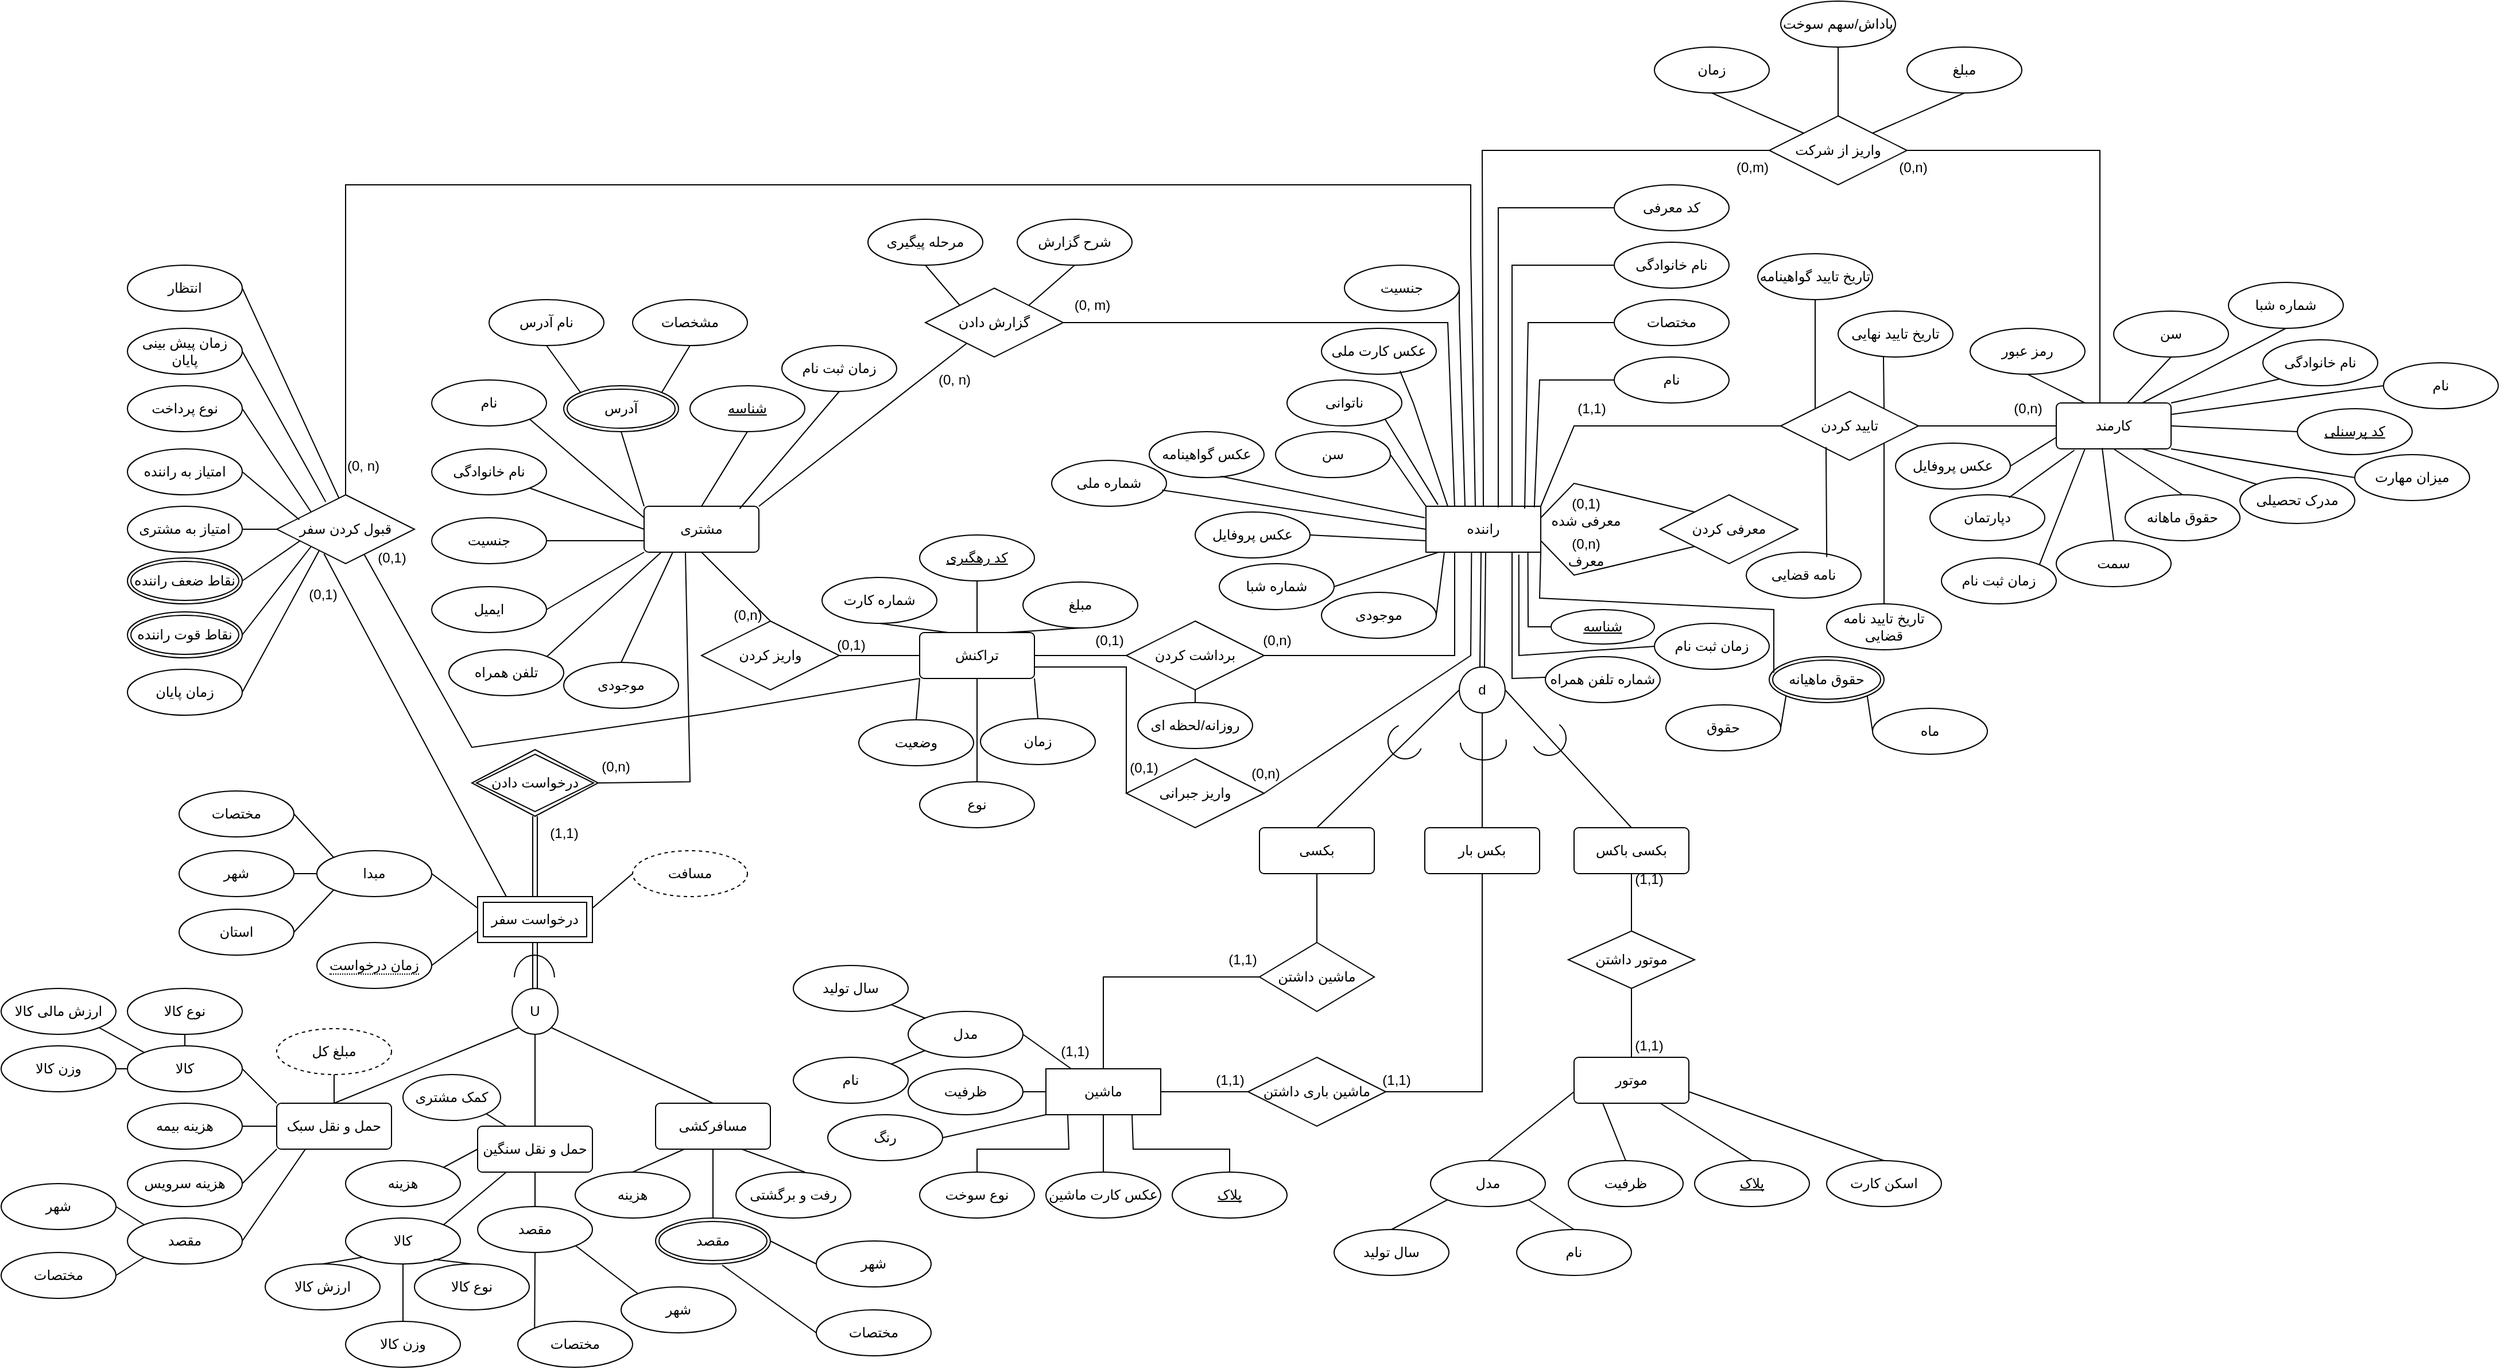 <mxfile version="23.1.6" type="device">
  <diagram id="R2lEEEUBdFMjLlhIrx00" name="Page-1">
    <mxGraphModel dx="2204" dy="1716" grid="1" gridSize="10" guides="1" tooltips="1" connect="1" arrows="1" fold="1" page="1" pageScale="1" pageWidth="850" pageHeight="1100" math="0" shadow="0" extFonts="Permanent Marker^https://fonts.googleapis.com/css?family=Permanent+Marker">
      <root>
        <mxCell id="0" />
        <mxCell id="1" parent="0" />
        <mxCell id="swCDHV_uJjEk_oPD2tug-1" value="راننده" style="whiteSpace=wrap;html=1;align=center;" parent="1" vertex="1">
          <mxGeometry x="391" y="240" width="100" height="40" as="geometry" />
        </mxCell>
        <mxCell id="swCDHV_uJjEk_oPD2tug-2" value="&lt;u&gt;شناسه&lt;/u&gt;" style="ellipse;whiteSpace=wrap;html=1;align=center;" parent="1" vertex="1">
          <mxGeometry x="500" y="330" width="90" height="30" as="geometry" />
        </mxCell>
        <mxCell id="swCDHV_uJjEk_oPD2tug-7" value="&lt;div&gt;کد معرفی&lt;/div&gt;" style="ellipse;whiteSpace=wrap;html=1;align=center;" parent="1" vertex="1">
          <mxGeometry x="555" y="-40" width="100" height="40" as="geometry" />
        </mxCell>
        <mxCell id="swCDHV_uJjEk_oPD2tug-9" value="نام" style="ellipse;whiteSpace=wrap;html=1;align=center;" parent="1" vertex="1">
          <mxGeometry x="555" y="110" width="100" height="40" as="geometry" />
        </mxCell>
        <mxCell id="swCDHV_uJjEk_oPD2tug-11" value="نام خانوادگی" style="ellipse;whiteSpace=wrap;html=1;align=center;" parent="1" vertex="1">
          <mxGeometry x="555" y="10" width="100" height="40" as="geometry" />
        </mxCell>
        <mxCell id="swCDHV_uJjEk_oPD2tug-14" value="سن" style="ellipse;whiteSpace=wrap;html=1;align=center;" parent="1" vertex="1">
          <mxGeometry x="260" y="175" width="100" height="40" as="geometry" />
        </mxCell>
        <mxCell id="swCDHV_uJjEk_oPD2tug-16" value="ناتوانی" style="ellipse;whiteSpace=wrap;html=1;align=center;" parent="1" vertex="1">
          <mxGeometry x="270" y="130" width="100" height="40" as="geometry" />
        </mxCell>
        <mxCell id="swCDHV_uJjEk_oPD2tug-21" value="جنسیت" style="ellipse;whiteSpace=wrap;html=1;align=center;" parent="1" vertex="1">
          <mxGeometry x="320" y="30" width="100" height="40" as="geometry" />
        </mxCell>
        <mxCell id="swCDHV_uJjEk_oPD2tug-24" value="شماره ملی" style="ellipse;whiteSpace=wrap;html=1;align=center;" parent="1" vertex="1">
          <mxGeometry x="65" y="200" width="100" height="40" as="geometry" />
        </mxCell>
        <mxCell id="swCDHV_uJjEk_oPD2tug-26" value="شماره شبا" style="ellipse;whiteSpace=wrap;html=1;align=center;" parent="1" vertex="1">
          <mxGeometry x="211" y="290" width="100" height="40" as="geometry" />
        </mxCell>
        <mxCell id="swCDHV_uJjEk_oPD2tug-28" value="شماره تلفن همراه" style="ellipse;whiteSpace=wrap;html=1;align=center;" parent="1" vertex="1">
          <mxGeometry x="495" y="371" width="100" height="40" as="geometry" />
        </mxCell>
        <mxCell id="swCDHV_uJjEk_oPD2tug-30" value="عکس کارت ملی" style="ellipse;whiteSpace=wrap;html=1;align=center;" parent="1" vertex="1">
          <mxGeometry x="300" y="85" width="100" height="40" as="geometry" />
        </mxCell>
        <mxCell id="swCDHV_uJjEk_oPD2tug-31" value="عکس گواهینامه" style="ellipse;whiteSpace=wrap;html=1;align=center;" parent="1" vertex="1">
          <mxGeometry x="150" y="175" width="100" height="40" as="geometry" />
        </mxCell>
        <mxCell id="swCDHV_uJjEk_oPD2tug-32" value="عکس پروفایل" style="ellipse;whiteSpace=wrap;html=1;align=center;" parent="1" vertex="1">
          <mxGeometry x="190" y="245" width="100" height="40" as="geometry" />
        </mxCell>
        <mxCell id="QkZbBygxRby5PD8kks8j-1" value="معرفی کردن" style="shape=rhombus;perimeter=rhombusPerimeter;whiteSpace=wrap;html=1;align=center;" parent="1" vertex="1">
          <mxGeometry x="595" y="230" width="120" height="60" as="geometry" />
        </mxCell>
        <mxCell id="QkZbBygxRby5PD8kks8j-4" value="موجودی" style="ellipse;whiteSpace=wrap;html=1;align=center;" parent="1" vertex="1">
          <mxGeometry x="300" y="315" width="100" height="40" as="geometry" />
        </mxCell>
        <mxCell id="QkZbBygxRby5PD8kks8j-6" value="" style="endArrow=none;html=1;rounded=0;exitX=0.5;exitY=1;exitDx=0;exitDy=0;" parent="1" source="QkZbBygxRby5PD8kks8j-7" edge="1">
          <mxGeometry relative="1" as="geometry">
            <mxPoint x="340" y="430" as="sourcePoint" />
            <mxPoint x="440" y="400" as="targetPoint" />
          </mxGeometry>
        </mxCell>
        <mxCell id="QkZbBygxRby5PD8kks8j-7" value="d" style="ellipse;whiteSpace=wrap;html=1;aspect=fixed;" parent="1" vertex="1">
          <mxGeometry x="420" y="380" width="40" height="40" as="geometry" />
        </mxCell>
        <mxCell id="QkZbBygxRby5PD8kks8j-9" value="" style="shape=link;html=1;rounded=0;entryX=0.5;entryY=1;entryDx=0;entryDy=0;exitX=0.5;exitY=0;exitDx=0;exitDy=0;" parent="1" source="QkZbBygxRby5PD8kks8j-7" target="swCDHV_uJjEk_oPD2tug-1" edge="1">
          <mxGeometry relative="1" as="geometry">
            <mxPoint x="340" y="430" as="sourcePoint" />
            <mxPoint x="500" y="430" as="targetPoint" />
          </mxGeometry>
        </mxCell>
        <mxCell id="QkZbBygxRby5PD8kks8j-11" value="بکسی" style="rounded=1;arcSize=10;whiteSpace=wrap;html=1;align=center;" parent="1" vertex="1">
          <mxGeometry x="246" y="520" width="100" height="40" as="geometry" />
        </mxCell>
        <mxCell id="QkZbBygxRby5PD8kks8j-13" value="بکس بار" style="rounded=1;arcSize=10;whiteSpace=wrap;html=1;align=center;" parent="1" vertex="1">
          <mxGeometry x="390" y="520" width="100" height="40" as="geometry" />
        </mxCell>
        <mxCell id="QkZbBygxRby5PD8kks8j-14" value="بکسی باکس" style="rounded=1;arcSize=10;whiteSpace=wrap;html=1;align=center;" parent="1" vertex="1">
          <mxGeometry x="520" y="520" width="100" height="40" as="geometry" />
        </mxCell>
        <mxCell id="QkZbBygxRby5PD8kks8j-15" style="edgeStyle=orthogonalEdgeStyle;rounded=0;orthogonalLoop=1;jettySize=auto;html=1;exitX=0.5;exitY=1;exitDx=0;exitDy=0;" parent="1" edge="1">
          <mxGeometry relative="1" as="geometry">
            <mxPoint x="330" y="560" as="sourcePoint" />
            <mxPoint x="330" y="560" as="targetPoint" />
          </mxGeometry>
        </mxCell>
        <mxCell id="QkZbBygxRby5PD8kks8j-17" value="" style="endArrow=none;html=1;rounded=0;entryX=0.5;entryY=0;entryDx=0;entryDy=0;exitX=1;exitY=0.5;exitDx=0;exitDy=0;" parent="1" source="QkZbBygxRby5PD8kks8j-7" target="QkZbBygxRby5PD8kks8j-14" edge="1">
          <mxGeometry relative="1" as="geometry">
            <mxPoint x="340" y="430" as="sourcePoint" />
            <mxPoint x="500" y="430" as="targetPoint" />
          </mxGeometry>
        </mxCell>
        <mxCell id="QkZbBygxRby5PD8kks8j-18" value="" style="endArrow=none;html=1;rounded=0;entryX=0.5;entryY=0;entryDx=0;entryDy=0;exitX=0.5;exitY=1;exitDx=0;exitDy=0;" parent="1" source="QkZbBygxRby5PD8kks8j-7" target="QkZbBygxRby5PD8kks8j-13" edge="1">
          <mxGeometry relative="1" as="geometry">
            <mxPoint x="340" y="430" as="sourcePoint" />
            <mxPoint x="500" y="430" as="targetPoint" />
          </mxGeometry>
        </mxCell>
        <mxCell id="QkZbBygxRby5PD8kks8j-20" value="" style="endArrow=none;html=1;rounded=0;exitX=0.5;exitY=0;exitDx=0;exitDy=0;entryX=0;entryY=0.5;entryDx=0;entryDy=0;" parent="1" source="QkZbBygxRby5PD8kks8j-11" target="QkZbBygxRby5PD8kks8j-7" edge="1">
          <mxGeometry relative="1" as="geometry">
            <mxPoint x="340" y="430" as="sourcePoint" />
            <mxPoint x="500" y="430" as="targetPoint" />
          </mxGeometry>
        </mxCell>
        <mxCell id="QkZbBygxRby5PD8kks8j-23" value="" style="verticalLabelPosition=bottom;verticalAlign=top;html=1;shape=mxgraph.basic.arc;startAngle=0.104;endAngle=0.671;" parent="1" vertex="1">
          <mxGeometry x="483" y="427" width="30" height="30" as="geometry" />
        </mxCell>
        <mxCell id="QkZbBygxRby5PD8kks8j-24" value="" style="verticalLabelPosition=bottom;verticalAlign=top;html=1;shape=mxgraph.basic.arc;startAngle=0.219;endAngle=0.75;" parent="1" vertex="1">
          <mxGeometry x="421" y="431" width="40" height="30" as="geometry" />
        </mxCell>
        <mxCell id="QkZbBygxRby5PD8kks8j-26" value="" style="verticalLabelPosition=bottom;verticalAlign=top;html=1;shape=mxgraph.basic.arc;startAngle=0.315;endAngle=0.939;" parent="1" vertex="1">
          <mxGeometry x="358" y="430" width="30" height="30" as="geometry" />
        </mxCell>
        <mxCell id="QkZbBygxRby5PD8kks8j-31" value="ماشین" style="whiteSpace=wrap;html=1;align=center;" parent="1" vertex="1">
          <mxGeometry x="60" y="730" width="100" height="40" as="geometry" />
        </mxCell>
        <mxCell id="QkZbBygxRby5PD8kks8j-42" value="" style="endArrow=none;html=1;rounded=0;entryX=0;entryY=0;entryDx=0;entryDy=0;exitX=1;exitY=0.25;exitDx=0;exitDy=0;" parent="1" source="swCDHV_uJjEk_oPD2tug-1" target="QkZbBygxRby5PD8kks8j-1" edge="1">
          <mxGeometry relative="1" as="geometry">
            <mxPoint x="330" y="480" as="sourcePoint" />
            <mxPoint x="490" y="480" as="targetPoint" />
            <Array as="points">
              <mxPoint x="520" y="220" />
            </Array>
          </mxGeometry>
        </mxCell>
        <mxCell id="QkZbBygxRby5PD8kks8j-43" value="" style="endArrow=none;html=1;rounded=0;entryX=1;entryY=0.75;entryDx=0;entryDy=0;exitX=0;exitY=1;exitDx=0;exitDy=0;" parent="1" source="QkZbBygxRby5PD8kks8j-1" target="swCDHV_uJjEk_oPD2tug-1" edge="1">
          <mxGeometry relative="1" as="geometry">
            <mxPoint x="330" y="480" as="sourcePoint" />
            <mxPoint x="490" y="480" as="targetPoint" />
            <Array as="points">
              <mxPoint x="520" y="300" />
            </Array>
          </mxGeometry>
        </mxCell>
        <mxCell id="QkZbBygxRby5PD8kks8j-45" value="&lt;div&gt;(0,1)&lt;/div&gt;&lt;div&gt;معرفی شده&lt;br&gt;&lt;/div&gt;" style="text;html=1;align=center;verticalAlign=middle;resizable=0;points=[];autosize=1;strokeColor=none;fillColor=none;" parent="1" vertex="1">
          <mxGeometry x="490" y="225" width="80" height="40" as="geometry" />
        </mxCell>
        <mxCell id="QkZbBygxRby5PD8kks8j-46" value="&lt;div&gt;(0,n)&lt;/div&gt;&lt;div&gt;معرف&lt;br&gt;&lt;/div&gt;" style="text;html=1;align=center;verticalAlign=middle;resizable=0;points=[];autosize=1;strokeColor=none;fillColor=none;" parent="1" vertex="1">
          <mxGeometry x="505" y="260" width="50" height="40" as="geometry" />
        </mxCell>
        <mxCell id="QkZbBygxRby5PD8kks8j-47" value="" style="endArrow=none;html=1;rounded=0;exitX=0.5;exitY=0;exitDx=0;exitDy=0;" parent="1" source="QkZbBygxRby5PD8kks8j-31" target="QkZbBygxRby5PD8kks8j-48" edge="1">
          <mxGeometry relative="1" as="geometry">
            <mxPoint x="330" y="580" as="sourcePoint" />
            <mxPoint x="110" y="680" as="targetPoint" />
            <Array as="points">
              <mxPoint x="110" y="650" />
            </Array>
          </mxGeometry>
        </mxCell>
        <mxCell id="QkZbBygxRby5PD8kks8j-48" value="ماشین داشتن" style="shape=rhombus;perimeter=rhombusPerimeter;whiteSpace=wrap;html=1;align=center;" parent="1" vertex="1">
          <mxGeometry x="246" y="620" width="100" height="60" as="geometry" />
        </mxCell>
        <mxCell id="QkZbBygxRby5PD8kks8j-49" value="" style="endArrow=none;html=1;rounded=0;exitX=0.5;exitY=0;exitDx=0;exitDy=0;entryX=0.5;entryY=1;entryDx=0;entryDy=0;" parent="1" source="QkZbBygxRby5PD8kks8j-48" target="QkZbBygxRby5PD8kks8j-11" edge="1">
          <mxGeometry relative="1" as="geometry">
            <mxPoint x="330" y="580" as="sourcePoint" />
            <mxPoint x="490" y="580" as="targetPoint" />
          </mxGeometry>
        </mxCell>
        <mxCell id="QkZbBygxRby5PD8kks8j-50" value="(1,1)" style="text;html=1;align=center;verticalAlign=middle;resizable=0;points=[];autosize=1;strokeColor=none;fillColor=none;" parent="1" vertex="1">
          <mxGeometry x="206" y="620" width="50" height="30" as="geometry" />
        </mxCell>
        <mxCell id="QkZbBygxRby5PD8kks8j-51" value="(1,1)" style="text;html=1;align=center;verticalAlign=middle;resizable=0;points=[];autosize=1;strokeColor=none;fillColor=none;" parent="1" vertex="1">
          <mxGeometry x="60" y="700" width="50" height="30" as="geometry" />
        </mxCell>
        <mxCell id="QkZbBygxRby5PD8kks8j-54" value="" style="endArrow=none;html=1;rounded=0;exitX=1;exitY=0.5;exitDx=0;exitDy=0;entryX=0.5;entryY=1;entryDx=0;entryDy=0;" parent="1" source="umlDn6B3DRz233x1YHds-15" target="QkZbBygxRby5PD8kks8j-13" edge="1">
          <mxGeometry relative="1" as="geometry">
            <mxPoint x="330" y="640" as="sourcePoint" />
            <mxPoint x="490" y="640" as="targetPoint" />
            <Array as="points">
              <mxPoint x="440" y="750" />
            </Array>
          </mxGeometry>
        </mxCell>
        <mxCell id="QkZbBygxRby5PD8kks8j-55" value="(1,1)" style="text;html=1;align=center;verticalAlign=middle;resizable=0;points=[];autosize=1;strokeColor=none;fillColor=none;" parent="1" vertex="1">
          <mxGeometry x="340" y="725" width="50" height="30" as="geometry" />
        </mxCell>
        <mxCell id="QkZbBygxRby5PD8kks8j-56" value="(1,1)" style="text;html=1;align=center;verticalAlign=middle;resizable=0;points=[];autosize=1;strokeColor=none;fillColor=none;" parent="1" vertex="1">
          <mxGeometry x="195" y="725" width="50" height="30" as="geometry" />
        </mxCell>
        <mxCell id="QkZbBygxRby5PD8kks8j-64" value="عکس کارت ماشین" style="ellipse;whiteSpace=wrap;html=1;align=center;" parent="1" vertex="1">
          <mxGeometry x="60" y="820" width="100" height="40" as="geometry" />
        </mxCell>
        <mxCell id="QkZbBygxRby5PD8kks8j-65" value="نوع سوخت" style="ellipse;whiteSpace=wrap;html=1;align=center;" parent="1" vertex="1">
          <mxGeometry x="-50" y="820" width="100" height="40" as="geometry" />
        </mxCell>
        <mxCell id="QkZbBygxRby5PD8kks8j-66" value="رنگ" style="ellipse;whiteSpace=wrap;html=1;align=center;" parent="1" vertex="1">
          <mxGeometry x="-130" y="770" width="100" height="40" as="geometry" />
        </mxCell>
        <mxCell id="QkZbBygxRby5PD8kks8j-67" value="ظرفیت" style="ellipse;whiteSpace=wrap;html=1;align=center;" parent="1" vertex="1">
          <mxGeometry x="-60" y="730" width="100" height="40" as="geometry" />
        </mxCell>
        <mxCell id="QkZbBygxRby5PD8kks8j-68" value="&lt;u&gt;پلاک&lt;/u&gt;" style="ellipse;whiteSpace=wrap;html=1;align=center;" parent="1" vertex="1">
          <mxGeometry x="170" y="820" width="100" height="40" as="geometry" />
        </mxCell>
        <mxCell id="QkZbBygxRby5PD8kks8j-69" value="مدل" style="ellipse;whiteSpace=wrap;html=1;align=center;" parent="1" vertex="1">
          <mxGeometry x="-60" y="680" width="100" height="40" as="geometry" />
        </mxCell>
        <mxCell id="QkZbBygxRby5PD8kks8j-71" value="" style="endArrow=none;html=1;rounded=0;exitX=0.944;exitY=0.023;exitDx=0;exitDy=0;entryX=0;entryY=0.5;entryDx=0;entryDy=0;exitPerimeter=0;" parent="1" source="swCDHV_uJjEk_oPD2tug-1" target="swCDHV_uJjEk_oPD2tug-9" edge="1">
          <mxGeometry relative="1" as="geometry">
            <mxPoint x="130" y="340" as="sourcePoint" />
            <mxPoint x="290" y="340" as="targetPoint" />
            <Array as="points">
              <mxPoint x="490" y="130" />
            </Array>
          </mxGeometry>
        </mxCell>
        <mxCell id="QkZbBygxRby5PD8kks8j-72" value="" style="endArrow=none;html=1;rounded=0;exitX=0;exitY=0.5;exitDx=0;exitDy=0;entryX=0.75;entryY=0;entryDx=0;entryDy=0;" parent="1" source="swCDHV_uJjEk_oPD2tug-11" target="swCDHV_uJjEk_oPD2tug-1" edge="1">
          <mxGeometry relative="1" as="geometry">
            <mxPoint x="130" y="340" as="sourcePoint" />
            <mxPoint x="290" y="340" as="targetPoint" />
            <Array as="points">
              <mxPoint x="466" y="30" />
            </Array>
          </mxGeometry>
        </mxCell>
        <mxCell id="QkZbBygxRby5PD8kks8j-73" value="" style="endArrow=none;html=1;rounded=0;exitX=0;exitY=0.5;exitDx=0;exitDy=0;entryX=0.63;entryY=0.025;entryDx=0;entryDy=0;entryPerimeter=0;" parent="1" source="swCDHV_uJjEk_oPD2tug-7" target="swCDHV_uJjEk_oPD2tug-1" edge="1">
          <mxGeometry relative="1" as="geometry">
            <mxPoint x="130" y="340" as="sourcePoint" />
            <mxPoint x="290" y="340" as="targetPoint" />
            <Array as="points">
              <mxPoint x="454" y="-20" />
            </Array>
          </mxGeometry>
        </mxCell>
        <mxCell id="QkZbBygxRby5PD8kks8j-76" value="" style="endArrow=none;html=1;rounded=0;entryX=0.75;entryY=1;entryDx=0;entryDy=0;exitX=0;exitY=0.45;exitDx=0;exitDy=0;exitPerimeter=0;" parent="1" source="swCDHV_uJjEk_oPD2tug-28" target="swCDHV_uJjEk_oPD2tug-1" edge="1">
          <mxGeometry relative="1" as="geometry">
            <mxPoint x="130" y="340" as="sourcePoint" />
            <mxPoint x="290" y="340" as="targetPoint" />
            <Array as="points">
              <mxPoint x="466" y="390" />
            </Array>
          </mxGeometry>
        </mxCell>
        <mxCell id="QkZbBygxRby5PD8kks8j-77" value="" style="endArrow=none;html=1;rounded=0;exitX=0.888;exitY=0.991;exitDx=0;exitDy=0;entryX=0;entryY=0.5;entryDx=0;entryDy=0;exitPerimeter=0;" parent="1" source="swCDHV_uJjEk_oPD2tug-1" target="swCDHV_uJjEk_oPD2tug-2" edge="1">
          <mxGeometry relative="1" as="geometry">
            <mxPoint x="130" y="340" as="sourcePoint" />
            <mxPoint x="290" y="340" as="targetPoint" />
            <Array as="points">
              <mxPoint x="480" y="345" />
            </Array>
          </mxGeometry>
        </mxCell>
        <mxCell id="QkZbBygxRby5PD8kks8j-78" value="" style="endArrow=none;html=1;rounded=0;exitX=0.684;exitY=0.928;exitDx=0;exitDy=0;exitPerimeter=0;" parent="1" source="swCDHV_uJjEk_oPD2tug-30" edge="1">
          <mxGeometry relative="1" as="geometry">
            <mxPoint x="130" y="340" as="sourcePoint" />
            <mxPoint x="410" y="240" as="targetPoint" />
            <Array as="points">
              <mxPoint x="380" y="150" />
            </Array>
          </mxGeometry>
        </mxCell>
        <mxCell id="QkZbBygxRby5PD8kks8j-79" value="" style="endArrow=none;html=1;rounded=0;exitX=1;exitY=0.5;exitDx=0;exitDy=0;entryX=0.34;entryY=0.002;entryDx=0;entryDy=0;entryPerimeter=0;" parent="1" source="swCDHV_uJjEk_oPD2tug-21" target="swCDHV_uJjEk_oPD2tug-1" edge="1">
          <mxGeometry relative="1" as="geometry">
            <mxPoint x="130" y="340" as="sourcePoint" />
            <mxPoint x="420" y="240" as="targetPoint" />
            <Array as="points">
              <mxPoint x="420" y="70" />
            </Array>
          </mxGeometry>
        </mxCell>
        <mxCell id="QkZbBygxRby5PD8kks8j-80" value="" style="endArrow=none;html=1;rounded=0;exitX=1;exitY=1;exitDx=0;exitDy=0;entryX=0.105;entryY=-0.033;entryDx=0;entryDy=0;entryPerimeter=0;" parent="1" source="swCDHV_uJjEk_oPD2tug-16" target="swCDHV_uJjEk_oPD2tug-1" edge="1">
          <mxGeometry relative="1" as="geometry">
            <mxPoint x="130" y="340" as="sourcePoint" />
            <mxPoint x="290" y="340" as="targetPoint" />
            <Array as="points" />
          </mxGeometry>
        </mxCell>
        <mxCell id="QkZbBygxRby5PD8kks8j-81" value="" style="endArrow=none;html=1;rounded=0;exitX=0.622;exitY=0.972;exitDx=0;exitDy=0;exitPerimeter=0;" parent="1" source="swCDHV_uJjEk_oPD2tug-31" edge="1">
          <mxGeometry relative="1" as="geometry">
            <mxPoint x="140" y="344.5" as="sourcePoint" />
            <mxPoint x="390" y="250" as="targetPoint" />
            <Array as="points" />
          </mxGeometry>
        </mxCell>
        <mxCell id="QkZbBygxRby5PD8kks8j-82" value="" style="endArrow=none;html=1;rounded=0;exitX=1;exitY=0.5;exitDx=0;exitDy=0;entryX=0;entryY=0;entryDx=0;entryDy=0;" parent="1" source="swCDHV_uJjEk_oPD2tug-14" target="swCDHV_uJjEk_oPD2tug-1" edge="1">
          <mxGeometry relative="1" as="geometry">
            <mxPoint x="130" y="340" as="sourcePoint" />
            <mxPoint x="290" y="340" as="targetPoint" />
            <Array as="points" />
          </mxGeometry>
        </mxCell>
        <mxCell id="QkZbBygxRby5PD8kks8j-84" value="" style="endArrow=none;html=1;rounded=0;entryX=0;entryY=0.5;entryDx=0;entryDy=0;exitX=0.962;exitY=0.648;exitDx=0;exitDy=0;exitPerimeter=0;" parent="1" source="swCDHV_uJjEk_oPD2tug-24" target="swCDHV_uJjEk_oPD2tug-1" edge="1">
          <mxGeometry relative="1" as="geometry">
            <mxPoint x="130" y="340" as="sourcePoint" />
            <mxPoint x="290" y="340" as="targetPoint" />
          </mxGeometry>
        </mxCell>
        <mxCell id="QkZbBygxRby5PD8kks8j-85" value="" style="endArrow=none;html=1;rounded=0;entryX=0.11;entryY=1;entryDx=0;entryDy=0;exitX=1;exitY=0.5;exitDx=0;exitDy=0;entryPerimeter=0;" parent="1" source="swCDHV_uJjEk_oPD2tug-26" target="swCDHV_uJjEk_oPD2tug-1" edge="1">
          <mxGeometry relative="1" as="geometry">
            <mxPoint x="130" y="340" as="sourcePoint" />
            <mxPoint x="290" y="340" as="targetPoint" />
            <Array as="points" />
          </mxGeometry>
        </mxCell>
        <mxCell id="QkZbBygxRby5PD8kks8j-86" value="" style="endArrow=none;html=1;rounded=0;entryX=0.16;entryY=1;entryDx=0;entryDy=0;exitX=1;exitY=0.5;exitDx=0;exitDy=0;entryPerimeter=0;" parent="1" source="QkZbBygxRby5PD8kks8j-4" target="swCDHV_uJjEk_oPD2tug-1" edge="1">
          <mxGeometry relative="1" as="geometry">
            <mxPoint x="130" y="340" as="sourcePoint" />
            <mxPoint x="290" y="340" as="targetPoint" />
            <Array as="points" />
          </mxGeometry>
        </mxCell>
        <mxCell id="QkZbBygxRby5PD8kks8j-91" value="" style="endArrow=none;html=1;rounded=0;entryX=0.5;entryY=1;entryDx=0;entryDy=0;exitX=0.5;exitY=0;exitDx=0;exitDy=0;" parent="1" source="QkZbBygxRby5PD8kks8j-64" target="QkZbBygxRby5PD8kks8j-31" edge="1">
          <mxGeometry relative="1" as="geometry">
            <mxPoint x="130" y="820" as="sourcePoint" />
            <mxPoint x="290" y="820" as="targetPoint" />
          </mxGeometry>
        </mxCell>
        <mxCell id="QkZbBygxRby5PD8kks8j-92" value="" style="endArrow=none;html=1;rounded=0;exitX=0.5;exitY=0;exitDx=0;exitDy=0;entryX=0.19;entryY=1;entryDx=0;entryDy=0;entryPerimeter=0;" parent="1" source="QkZbBygxRby5PD8kks8j-65" target="QkZbBygxRby5PD8kks8j-31" edge="1">
          <mxGeometry relative="1" as="geometry">
            <mxPoint x="130" y="820" as="sourcePoint" />
            <mxPoint x="290" y="820" as="targetPoint" />
            <Array as="points">
              <mxPoint y="800" />
              <mxPoint x="80" y="800" />
            </Array>
          </mxGeometry>
        </mxCell>
        <mxCell id="QkZbBygxRby5PD8kks8j-93" value="" style="endArrow=none;html=1;rounded=0;exitX=1;exitY=0.5;exitDx=0;exitDy=0;entryX=0;entryY=0.5;entryDx=0;entryDy=0;" parent="1" source="QkZbBygxRby5PD8kks8j-67" target="QkZbBygxRby5PD8kks8j-31" edge="1">
          <mxGeometry relative="1" as="geometry">
            <mxPoint x="130" y="800" as="sourcePoint" />
            <mxPoint x="290" y="800" as="targetPoint" />
          </mxGeometry>
        </mxCell>
        <mxCell id="QkZbBygxRby5PD8kks8j-94" value="" style="endArrow=none;html=1;rounded=0;entryX=0;entryY=1;entryDx=0;entryDy=0;exitX=1;exitY=0.5;exitDx=0;exitDy=0;" parent="1" source="QkZbBygxRby5PD8kks8j-66" target="QkZbBygxRby5PD8kks8j-31" edge="1">
          <mxGeometry relative="1" as="geometry">
            <mxPoint x="130" y="800" as="sourcePoint" />
            <mxPoint x="290" y="800" as="targetPoint" />
          </mxGeometry>
        </mxCell>
        <mxCell id="QkZbBygxRby5PD8kks8j-95" value="" style="endArrow=none;html=1;rounded=0;exitX=0.75;exitY=1;exitDx=0;exitDy=0;entryX=0.5;entryY=0;entryDx=0;entryDy=0;" parent="1" source="QkZbBygxRby5PD8kks8j-31" target="QkZbBygxRby5PD8kks8j-68" edge="1">
          <mxGeometry relative="1" as="geometry">
            <mxPoint x="130" y="800" as="sourcePoint" />
            <mxPoint x="290" y="800" as="targetPoint" />
            <Array as="points">
              <mxPoint x="136" y="800" />
              <mxPoint x="220" y="800" />
            </Array>
          </mxGeometry>
        </mxCell>
        <mxCell id="QkZbBygxRby5PD8kks8j-96" value="" style="endArrow=none;html=1;rounded=0;entryX=1;entryY=0.5;entryDx=0;entryDy=0;" parent="1" source="QkZbBygxRby5PD8kks8j-31" target="QkZbBygxRby5PD8kks8j-69" edge="1">
          <mxGeometry relative="1" as="geometry">
            <mxPoint x="60" y="680" as="sourcePoint" />
            <mxPoint x="290" y="800" as="targetPoint" />
          </mxGeometry>
        </mxCell>
        <mxCell id="QkZbBygxRby5PD8kks8j-97" value="نام" style="ellipse;whiteSpace=wrap;html=1;align=center;" parent="1" vertex="1">
          <mxGeometry x="-160" y="720" width="100" height="40" as="geometry" />
        </mxCell>
        <mxCell id="QkZbBygxRby5PD8kks8j-98" value="سال تولید" style="ellipse;whiteSpace=wrap;html=1;align=center;" parent="1" vertex="1">
          <mxGeometry x="-160" y="640" width="100" height="40" as="geometry" />
        </mxCell>
        <mxCell id="QkZbBygxRby5PD8kks8j-99" value="" style="endArrow=none;html=1;rounded=0;entryX=1;entryY=1;entryDx=0;entryDy=0;exitX=0;exitY=0;exitDx=0;exitDy=0;" parent="1" source="QkZbBygxRby5PD8kks8j-69" target="QkZbBygxRby5PD8kks8j-98" edge="1">
          <mxGeometry relative="1" as="geometry">
            <mxPoint x="130" y="800" as="sourcePoint" />
            <mxPoint x="290" y="800" as="targetPoint" />
          </mxGeometry>
        </mxCell>
        <mxCell id="QkZbBygxRby5PD8kks8j-100" value="" style="endArrow=none;html=1;rounded=0;exitX=1;exitY=0;exitDx=0;exitDy=0;entryX=0;entryY=1;entryDx=0;entryDy=0;" parent="1" source="QkZbBygxRby5PD8kks8j-97" target="QkZbBygxRby5PD8kks8j-69" edge="1">
          <mxGeometry relative="1" as="geometry">
            <mxPoint x="130" y="800" as="sourcePoint" />
            <mxPoint x="290" y="800" as="targetPoint" />
          </mxGeometry>
        </mxCell>
        <mxCell id="QkZbBygxRby5PD8kks8j-101" value="موتور" style="rounded=1;arcSize=10;whiteSpace=wrap;html=1;align=center;" parent="1" vertex="1">
          <mxGeometry x="520" y="720" width="100" height="40" as="geometry" />
        </mxCell>
        <mxCell id="QkZbBygxRby5PD8kks8j-102" value="موتور داشتن" style="shape=rhombus;perimeter=rhombusPerimeter;whiteSpace=wrap;html=1;align=center;" parent="1" vertex="1">
          <mxGeometry x="515" y="610" width="110" height="50" as="geometry" />
        </mxCell>
        <mxCell id="QkZbBygxRby5PD8kks8j-103" value="" style="endArrow=none;html=1;rounded=0;entryX=0.5;entryY=0;entryDx=0;entryDy=0;exitX=0.5;exitY=1;exitDx=0;exitDy=0;" parent="1" source="QkZbBygxRby5PD8kks8j-14" target="QkZbBygxRby5PD8kks8j-102" edge="1">
          <mxGeometry relative="1" as="geometry">
            <mxPoint x="130" y="800" as="sourcePoint" />
            <mxPoint x="290" y="800" as="targetPoint" />
          </mxGeometry>
        </mxCell>
        <mxCell id="QkZbBygxRby5PD8kks8j-104" value="" style="endArrow=none;html=1;rounded=0;entryX=0.5;entryY=1;entryDx=0;entryDy=0;exitX=0.5;exitY=0;exitDx=0;exitDy=0;" parent="1" source="QkZbBygxRby5PD8kks8j-101" target="QkZbBygxRby5PD8kks8j-102" edge="1">
          <mxGeometry relative="1" as="geometry">
            <mxPoint x="130" y="800" as="sourcePoint" />
            <mxPoint x="290" y="800" as="targetPoint" />
          </mxGeometry>
        </mxCell>
        <mxCell id="QkZbBygxRby5PD8kks8j-105" value="(1,1)" style="text;html=1;align=center;verticalAlign=middle;resizable=0;points=[];autosize=1;strokeColor=none;fillColor=none;" parent="1" vertex="1">
          <mxGeometry x="560" y="550" width="50" height="30" as="geometry" />
        </mxCell>
        <mxCell id="QkZbBygxRby5PD8kks8j-106" value="(1,1)" style="text;html=1;align=center;verticalAlign=middle;resizable=0;points=[];autosize=1;strokeColor=none;fillColor=none;" parent="1" vertex="1">
          <mxGeometry x="560" y="695" width="50" height="30" as="geometry" />
        </mxCell>
        <mxCell id="QkZbBygxRby5PD8kks8j-107" value="سال تولید" style="ellipse;whiteSpace=wrap;html=1;align=center;" parent="1" vertex="1">
          <mxGeometry x="311" y="870" width="100" height="40" as="geometry" />
        </mxCell>
        <mxCell id="QkZbBygxRby5PD8kks8j-108" value="نام" style="ellipse;whiteSpace=wrap;html=1;align=center;" parent="1" vertex="1">
          <mxGeometry x="470" y="870" width="100" height="40" as="geometry" />
        </mxCell>
        <mxCell id="QkZbBygxRby5PD8kks8j-109" value="مدل" style="ellipse;whiteSpace=wrap;html=1;align=center;" parent="1" vertex="1">
          <mxGeometry x="395" y="810" width="100" height="40" as="geometry" />
        </mxCell>
        <mxCell id="QkZbBygxRby5PD8kks8j-110" value="اسکن کارت" style="ellipse;whiteSpace=wrap;html=1;align=center;" parent="1" vertex="1">
          <mxGeometry x="740" y="810" width="100" height="40" as="geometry" />
        </mxCell>
        <mxCell id="QkZbBygxRby5PD8kks8j-111" value="&lt;u&gt;پلاک&lt;/u&gt;" style="ellipse;whiteSpace=wrap;html=1;align=center;" parent="1" vertex="1">
          <mxGeometry x="625" y="810" width="100" height="40" as="geometry" />
        </mxCell>
        <mxCell id="QkZbBygxRby5PD8kks8j-112" value="ظرفیت" style="ellipse;whiteSpace=wrap;html=1;align=center;" parent="1" vertex="1">
          <mxGeometry x="515" y="810" width="100" height="40" as="geometry" />
        </mxCell>
        <mxCell id="QkZbBygxRby5PD8kks8j-113" value="" style="endArrow=none;html=1;rounded=0;exitX=1;exitY=0.75;exitDx=0;exitDy=0;entryX=0.5;entryY=0;entryDx=0;entryDy=0;" parent="1" source="QkZbBygxRby5PD8kks8j-101" target="QkZbBygxRby5PD8kks8j-110" edge="1">
          <mxGeometry relative="1" as="geometry">
            <mxPoint x="130" y="740" as="sourcePoint" />
            <mxPoint x="290" y="740" as="targetPoint" />
          </mxGeometry>
        </mxCell>
        <mxCell id="QkZbBygxRby5PD8kks8j-114" value="" style="endArrow=none;html=1;rounded=0;entryX=0.75;entryY=1;entryDx=0;entryDy=0;exitX=0.5;exitY=0;exitDx=0;exitDy=0;" parent="1" source="QkZbBygxRby5PD8kks8j-111" target="QkZbBygxRby5PD8kks8j-101" edge="1">
          <mxGeometry relative="1" as="geometry">
            <mxPoint x="130" y="740" as="sourcePoint" />
            <mxPoint x="290" y="740" as="targetPoint" />
          </mxGeometry>
        </mxCell>
        <mxCell id="QkZbBygxRby5PD8kks8j-115" value="" style="endArrow=none;html=1;rounded=0;entryX=0.25;entryY=1;entryDx=0;entryDy=0;exitX=0.5;exitY=0;exitDx=0;exitDy=0;" parent="1" source="QkZbBygxRby5PD8kks8j-112" target="QkZbBygxRby5PD8kks8j-101" edge="1">
          <mxGeometry relative="1" as="geometry">
            <mxPoint x="130" y="740" as="sourcePoint" />
            <mxPoint x="290" y="740" as="targetPoint" />
          </mxGeometry>
        </mxCell>
        <mxCell id="QkZbBygxRby5PD8kks8j-116" value="" style="endArrow=none;html=1;rounded=0;entryX=1;entryY=1;entryDx=0;entryDy=0;exitX=0.5;exitY=0;exitDx=0;exitDy=0;" parent="1" source="QkZbBygxRby5PD8kks8j-108" target="QkZbBygxRby5PD8kks8j-109" edge="1">
          <mxGeometry relative="1" as="geometry">
            <mxPoint x="130" y="740" as="sourcePoint" />
            <mxPoint x="290" y="740" as="targetPoint" />
          </mxGeometry>
        </mxCell>
        <mxCell id="QkZbBygxRby5PD8kks8j-117" value="" style="endArrow=none;html=1;rounded=0;entryX=0;entryY=1;entryDx=0;entryDy=0;exitX=0.5;exitY=0;exitDx=0;exitDy=0;" parent="1" source="QkZbBygxRby5PD8kks8j-107" target="QkZbBygxRby5PD8kks8j-109" edge="1">
          <mxGeometry relative="1" as="geometry">
            <mxPoint x="130" y="740" as="sourcePoint" />
            <mxPoint x="290" y="740" as="targetPoint" />
          </mxGeometry>
        </mxCell>
        <mxCell id="QkZbBygxRby5PD8kks8j-118" value="" style="endArrow=none;html=1;rounded=0;entryX=0;entryY=0.75;entryDx=0;entryDy=0;exitX=0.5;exitY=0;exitDx=0;exitDy=0;" parent="1" source="QkZbBygxRby5PD8kks8j-109" target="QkZbBygxRby5PD8kks8j-101" edge="1">
          <mxGeometry relative="1" as="geometry">
            <mxPoint x="130" y="740" as="sourcePoint" />
            <mxPoint x="290" y="740" as="targetPoint" />
          </mxGeometry>
        </mxCell>
        <mxCell id="QkZbBygxRby5PD8kks8j-119" value="تایید کردن" style="shape=rhombus;perimeter=rhombusPerimeter;whiteSpace=wrap;html=1;align=center;" parent="1" vertex="1">
          <mxGeometry x="700" y="140" width="120" height="60" as="geometry" />
        </mxCell>
        <mxCell id="QkZbBygxRby5PD8kks8j-121" value="" style="endArrow=none;html=1;rounded=0;exitX=0;exitY=0.5;exitDx=0;exitDy=0;entryX=1;entryY=0;entryDx=0;entryDy=0;" parent="1" source="QkZbBygxRby5PD8kks8j-119" target="swCDHV_uJjEk_oPD2tug-1" edge="1">
          <mxGeometry relative="1" as="geometry">
            <mxPoint x="130" y="350" as="sourcePoint" />
            <mxPoint x="290" y="350" as="targetPoint" />
            <Array as="points">
              <mxPoint x="520" y="170" />
            </Array>
          </mxGeometry>
        </mxCell>
        <mxCell id="QkZbBygxRby5PD8kks8j-123" value="(1,1)" style="text;html=1;align=center;verticalAlign=middle;resizable=0;points=[];autosize=1;strokeColor=none;fillColor=none;" parent="1" vertex="1">
          <mxGeometry x="510" y="140" width="50" height="30" as="geometry" />
        </mxCell>
        <mxCell id="QkZbBygxRby5PD8kks8j-124" value="کارمند" style="rounded=1;arcSize=10;whiteSpace=wrap;html=1;align=center;" parent="1" vertex="1">
          <mxGeometry x="940" y="150" width="100" height="40" as="geometry" />
        </mxCell>
        <mxCell id="QkZbBygxRby5PD8kks8j-125" value="" style="endArrow=none;html=1;rounded=0;entryX=0;entryY=0.5;entryDx=0;entryDy=0;exitX=1;exitY=0.5;exitDx=0;exitDy=0;" parent="1" source="QkZbBygxRby5PD8kks8j-119" target="QkZbBygxRby5PD8kks8j-124" edge="1">
          <mxGeometry relative="1" as="geometry">
            <mxPoint x="630" y="320" as="sourcePoint" />
            <mxPoint x="790" y="320" as="targetPoint" />
          </mxGeometry>
        </mxCell>
        <mxCell id="QkZbBygxRby5PD8kks8j-126" value="(0,n)" style="text;html=1;align=center;verticalAlign=middle;resizable=0;points=[];autosize=1;strokeColor=none;fillColor=none;" parent="1" vertex="1">
          <mxGeometry x="890" y="140" width="50" height="30" as="geometry" />
        </mxCell>
        <mxCell id="QkZbBygxRby5PD8kks8j-127" value="کد پرسنلی" style="ellipse;whiteSpace=wrap;html=1;align=center;fontStyle=4;" parent="1" vertex="1">
          <mxGeometry x="1150" y="155" width="100" height="40" as="geometry" />
        </mxCell>
        <mxCell id="QkZbBygxRby5PD8kks8j-129" value="سمت" style="ellipse;whiteSpace=wrap;html=1;align=center;" parent="1" vertex="1">
          <mxGeometry x="940" y="270" width="100" height="40" as="geometry" />
        </mxCell>
        <mxCell id="QkZbBygxRby5PD8kks8j-130" value="سن" style="ellipse;whiteSpace=wrap;html=1;align=center;" parent="1" vertex="1">
          <mxGeometry x="990" y="70" width="100" height="40" as="geometry" />
        </mxCell>
        <mxCell id="QkZbBygxRby5PD8kks8j-131" value="حقوق ماهانه" style="ellipse;whiteSpace=wrap;html=1;align=center;" parent="1" vertex="1">
          <mxGeometry x="1000" y="230" width="100" height="40" as="geometry" />
        </mxCell>
        <mxCell id="QkZbBygxRby5PD8kks8j-132" value="مدرک تحصیلی" style="ellipse;whiteSpace=wrap;html=1;align=center;" parent="1" vertex="1">
          <mxGeometry x="1100" y="215" width="100" height="40" as="geometry" />
        </mxCell>
        <mxCell id="QkZbBygxRby5PD8kks8j-133" value="میزان مهارت" style="ellipse;whiteSpace=wrap;html=1;align=center;" parent="1" vertex="1">
          <mxGeometry x="1200" y="195" width="100" height="40" as="geometry" />
        </mxCell>
        <mxCell id="QkZbBygxRby5PD8kks8j-134" value="دپارتمان" style="ellipse;whiteSpace=wrap;html=1;align=center;" parent="1" vertex="1">
          <mxGeometry x="830" y="230" width="100" height="40" as="geometry" />
        </mxCell>
        <mxCell id="QkZbBygxRby5PD8kks8j-135" value="عکس پروفایل" style="ellipse;whiteSpace=wrap;html=1;align=center;" parent="1" vertex="1">
          <mxGeometry x="800" y="185" width="100" height="40" as="geometry" />
        </mxCell>
        <mxCell id="QkZbBygxRby5PD8kks8j-136" value="نام خانوادگی" style="ellipse;whiteSpace=wrap;html=1;align=center;" parent="1" vertex="1">
          <mxGeometry x="1120" y="95" width="100" height="40" as="geometry" />
        </mxCell>
        <mxCell id="QkZbBygxRby5PD8kks8j-137" value="نام" style="ellipse;whiteSpace=wrap;html=1;align=center;" parent="1" vertex="1">
          <mxGeometry x="1225" y="115" width="100" height="40" as="geometry" />
        </mxCell>
        <mxCell id="QkZbBygxRby5PD8kks8j-138" value="شماره شبا" style="ellipse;whiteSpace=wrap;html=1;align=center;" parent="1" vertex="1">
          <mxGeometry x="1090" y="45" width="100" height="40" as="geometry" />
        </mxCell>
        <mxCell id="QkZbBygxRby5PD8kks8j-139" value="رمز عبور" style="ellipse;whiteSpace=wrap;html=1;align=center;" parent="1" vertex="1">
          <mxGeometry x="865" y="85" width="100" height="40" as="geometry" />
        </mxCell>
        <mxCell id="QkZbBygxRby5PD8kks8j-141" style="edgeStyle=orthogonalEdgeStyle;rounded=0;orthogonalLoop=1;jettySize=auto;html=1;exitX=0.5;exitY=1;exitDx=0;exitDy=0;" parent="1" source="QkZbBygxRby5PD8kks8j-132" target="QkZbBygxRby5PD8kks8j-132" edge="1">
          <mxGeometry relative="1" as="geometry" />
        </mxCell>
        <mxCell id="QkZbBygxRby5PD8kks8j-150" value="" style="endArrow=none;html=1;rounded=0;entryX=0;entryY=1;entryDx=0;entryDy=0;exitX=1;exitY=0;exitDx=0;exitDy=0;" parent="1" source="QkZbBygxRby5PD8kks8j-124" target="QkZbBygxRby5PD8kks8j-136" edge="1">
          <mxGeometry relative="1" as="geometry">
            <mxPoint x="630" y="280" as="sourcePoint" />
            <mxPoint x="790" y="280" as="targetPoint" />
          </mxGeometry>
        </mxCell>
        <mxCell id="QkZbBygxRby5PD8kks8j-151" value="" style="endArrow=none;html=1;rounded=0;entryX=0.5;entryY=1;entryDx=0;entryDy=0;exitX=0.75;exitY=0;exitDx=0;exitDy=0;" parent="1" source="QkZbBygxRby5PD8kks8j-124" target="QkZbBygxRby5PD8kks8j-138" edge="1">
          <mxGeometry relative="1" as="geometry">
            <mxPoint x="640" y="280" as="sourcePoint" />
            <mxPoint x="800" y="280" as="targetPoint" />
          </mxGeometry>
        </mxCell>
        <mxCell id="QkZbBygxRby5PD8kks8j-153" value="" style="endArrow=none;html=1;rounded=0;entryX=0.25;entryY=0;entryDx=0;entryDy=0;exitX=0.5;exitY=1;exitDx=0;exitDy=0;" parent="1" source="QkZbBygxRby5PD8kks8j-139" target="QkZbBygxRby5PD8kks8j-124" edge="1">
          <mxGeometry relative="1" as="geometry">
            <mxPoint x="630" y="280" as="sourcePoint" />
            <mxPoint x="790" y="280" as="targetPoint" />
          </mxGeometry>
        </mxCell>
        <mxCell id="QkZbBygxRby5PD8kks8j-156" value="" style="endArrow=none;html=1;rounded=0;entryX=0;entryY=0.5;entryDx=0;entryDy=0;exitX=1;exitY=0.5;exitDx=0;exitDy=0;" parent="1" source="QkZbBygxRby5PD8kks8j-124" target="QkZbBygxRby5PD8kks8j-127" edge="1">
          <mxGeometry relative="1" as="geometry">
            <mxPoint x="630" y="280" as="sourcePoint" />
            <mxPoint x="790" y="280" as="targetPoint" />
          </mxGeometry>
        </mxCell>
        <mxCell id="QkZbBygxRby5PD8kks8j-157" value="" style="endArrow=none;html=1;rounded=0;entryX=1;entryY=1;entryDx=0;entryDy=0;exitX=0;exitY=0.5;exitDx=0;exitDy=0;" parent="1" source="QkZbBygxRby5PD8kks8j-133" target="QkZbBygxRby5PD8kks8j-124" edge="1">
          <mxGeometry relative="1" as="geometry">
            <mxPoint x="1180" y="210" as="sourcePoint" />
            <mxPoint x="790" y="280" as="targetPoint" />
          </mxGeometry>
        </mxCell>
        <mxCell id="QkZbBygxRby5PD8kks8j-158" value="" style="endArrow=none;html=1;rounded=0;entryX=0.75;entryY=1;entryDx=0;entryDy=0;exitX=0;exitY=0;exitDx=0;exitDy=0;" parent="1" source="QkZbBygxRby5PD8kks8j-132" target="QkZbBygxRby5PD8kks8j-124" edge="1">
          <mxGeometry relative="1" as="geometry">
            <mxPoint x="630" y="280" as="sourcePoint" />
            <mxPoint x="790" y="280" as="targetPoint" />
          </mxGeometry>
        </mxCell>
        <mxCell id="QkZbBygxRby5PD8kks8j-159" value="" style="endArrow=none;html=1;rounded=0;entryX=0.5;entryY=1;entryDx=0;entryDy=0;exitX=0.5;exitY=0;exitDx=0;exitDy=0;" parent="1" source="QkZbBygxRby5PD8kks8j-131" target="QkZbBygxRby5PD8kks8j-124" edge="1">
          <mxGeometry relative="1" as="geometry">
            <mxPoint x="630" y="280" as="sourcePoint" />
            <mxPoint x="790" y="280" as="targetPoint" />
          </mxGeometry>
        </mxCell>
        <mxCell id="QkZbBygxRby5PD8kks8j-160" value="" style="endArrow=none;html=1;rounded=0;entryX=0.4;entryY=0.98;entryDx=0;entryDy=0;exitX=0.5;exitY=0;exitDx=0;exitDy=0;entryPerimeter=0;" parent="1" source="QkZbBygxRby5PD8kks8j-129" target="QkZbBygxRby5PD8kks8j-124" edge="1">
          <mxGeometry relative="1" as="geometry">
            <mxPoint x="640" y="280" as="sourcePoint" />
            <mxPoint x="800" y="280" as="targetPoint" />
            <Array as="points" />
          </mxGeometry>
        </mxCell>
        <mxCell id="QkZbBygxRby5PD8kks8j-161" value="" style="endArrow=none;html=1;rounded=0;entryX=0.158;entryY=1.028;entryDx=0;entryDy=0;exitX=0.688;exitY=0.062;exitDx=0;exitDy=0;entryPerimeter=0;exitPerimeter=0;" parent="1" source="QkZbBygxRby5PD8kks8j-134" target="QkZbBygxRby5PD8kks8j-124" edge="1">
          <mxGeometry relative="1" as="geometry">
            <mxPoint x="630" y="280" as="sourcePoint" />
            <mxPoint x="790" y="280" as="targetPoint" />
          </mxGeometry>
        </mxCell>
        <mxCell id="QkZbBygxRby5PD8kks8j-162" value="" style="endArrow=none;html=1;rounded=0;entryX=0;entryY=0.75;entryDx=0;entryDy=0;exitX=1;exitY=0.5;exitDx=0;exitDy=0;" parent="1" source="QkZbBygxRby5PD8kks8j-135" target="QkZbBygxRby5PD8kks8j-124" edge="1">
          <mxGeometry relative="1" as="geometry">
            <mxPoint x="630" y="280" as="sourcePoint" />
            <mxPoint x="790" y="280" as="targetPoint" />
          </mxGeometry>
        </mxCell>
        <mxCell id="QkZbBygxRby5PD8kks8j-163" value="" style="endArrow=none;html=1;rounded=0;entryX=0;entryY=0.5;entryDx=0;entryDy=0;exitX=1;exitY=0.25;exitDx=0;exitDy=0;" parent="1" source="QkZbBygxRby5PD8kks8j-124" target="QkZbBygxRby5PD8kks8j-137" edge="1">
          <mxGeometry relative="1" as="geometry">
            <mxPoint x="630" y="280" as="sourcePoint" />
            <mxPoint x="790" y="280" as="targetPoint" />
          </mxGeometry>
        </mxCell>
        <mxCell id="QkZbBygxRby5PD8kks8j-164" value="تاریخ تایید نهایی" style="ellipse;whiteSpace=wrap;html=1;align=center;" parent="1" vertex="1">
          <mxGeometry x="750" y="70" width="100" height="40" as="geometry" />
        </mxCell>
        <mxCell id="QkZbBygxRby5PD8kks8j-165" value="تاریخ تایید گواهینامه" style="ellipse;whiteSpace=wrap;html=1;align=center;" parent="1" vertex="1">
          <mxGeometry x="680" y="20" width="100" height="40" as="geometry" />
        </mxCell>
        <mxCell id="QkZbBygxRby5PD8kks8j-166" value="نامه قضایی" style="ellipse;whiteSpace=wrap;html=1;align=center;" parent="1" vertex="1">
          <mxGeometry x="670" y="280" width="100" height="40" as="geometry" />
        </mxCell>
        <mxCell id="QkZbBygxRby5PD8kks8j-167" value="تاریخ تایید نامه قضایی" style="ellipse;whiteSpace=wrap;html=1;align=center;" parent="1" vertex="1">
          <mxGeometry x="740" y="325" width="100" height="40" as="geometry" />
        </mxCell>
        <mxCell id="QkZbBygxRby5PD8kks8j-169" value="" style="endArrow=none;html=1;rounded=0;entryX=0.5;entryY=1;entryDx=0;entryDy=0;exitX=0;exitY=0;exitDx=0;exitDy=0;" parent="1" source="QkZbBygxRby5PD8kks8j-119" target="QkZbBygxRby5PD8kks8j-165" edge="1">
          <mxGeometry relative="1" as="geometry">
            <mxPoint x="400" y="280" as="sourcePoint" />
            <mxPoint x="560" y="280" as="targetPoint" />
          </mxGeometry>
        </mxCell>
        <mxCell id="QkZbBygxRby5PD8kks8j-172" value="مشتری" style="rounded=1;arcSize=10;whiteSpace=wrap;html=1;align=center;" parent="1" vertex="1">
          <mxGeometry x="-290" y="240" width="100" height="40" as="geometry" />
        </mxCell>
        <mxCell id="QkZbBygxRby5PD8kks8j-173" value="شناسه" style="ellipse;whiteSpace=wrap;html=1;align=center;fontStyle=4;" parent="1" vertex="1">
          <mxGeometry x="-250" y="135" width="100" height="40" as="geometry" />
        </mxCell>
        <mxCell id="QkZbBygxRby5PD8kks8j-174" value="آدرس" style="ellipse;shape=doubleEllipse;margin=3;whiteSpace=wrap;html=1;align=center;" parent="1" vertex="1">
          <mxGeometry x="-360" y="135" width="100" height="40" as="geometry" />
        </mxCell>
        <mxCell id="QkZbBygxRby5PD8kks8j-175" value="نام آدرس" style="ellipse;whiteSpace=wrap;html=1;align=center;" parent="1" vertex="1">
          <mxGeometry x="-425" y="60" width="100" height="40" as="geometry" />
        </mxCell>
        <mxCell id="QkZbBygxRby5PD8kks8j-176" value="مشخصات" style="ellipse;whiteSpace=wrap;html=1;align=center;" parent="1" vertex="1">
          <mxGeometry x="-300" y="60" width="100" height="40" as="geometry" />
        </mxCell>
        <mxCell id="QkZbBygxRby5PD8kks8j-177" value="موجودی" style="ellipse;whiteSpace=wrap;html=1;align=center;" parent="1" vertex="1">
          <mxGeometry x="-360" y="376" width="100" height="40" as="geometry" />
        </mxCell>
        <mxCell id="QkZbBygxRby5PD8kks8j-178" value="تلفن همراه" style="ellipse;whiteSpace=wrap;html=1;align=center;" parent="1" vertex="1">
          <mxGeometry x="-460" y="365" width="100" height="40" as="geometry" />
        </mxCell>
        <mxCell id="QkZbBygxRby5PD8kks8j-179" value="ایمیل" style="ellipse;whiteSpace=wrap;html=1;align=center;" parent="1" vertex="1">
          <mxGeometry x="-475" y="310" width="100" height="40" as="geometry" />
        </mxCell>
        <mxCell id="QkZbBygxRby5PD8kks8j-180" value="جنسیت" style="ellipse;whiteSpace=wrap;html=1;align=center;" parent="1" vertex="1">
          <mxGeometry x="-475" y="250" width="100" height="40" as="geometry" />
        </mxCell>
        <mxCell id="QkZbBygxRby5PD8kks8j-181" value="نام خانوادگی" style="ellipse;whiteSpace=wrap;html=1;align=center;" parent="1" vertex="1">
          <mxGeometry x="-475" y="190" width="100" height="40" as="geometry" />
        </mxCell>
        <mxCell id="QkZbBygxRby5PD8kks8j-182" value="نام" style="ellipse;whiteSpace=wrap;html=1;align=center;" parent="1" vertex="1">
          <mxGeometry x="-475" y="130" width="100" height="40" as="geometry" />
        </mxCell>
        <mxCell id="QkZbBygxRby5PD8kks8j-183" value="" style="endArrow=none;html=1;rounded=0;entryX=0.5;entryY=1;entryDx=0;entryDy=0;exitX=0;exitY=0;exitDx=0;exitDy=0;" parent="1" source="QkZbBygxRby5PD8kks8j-174" target="QkZbBygxRby5PD8kks8j-175" edge="1">
          <mxGeometry relative="1" as="geometry">
            <mxPoint y="310" as="sourcePoint" />
            <mxPoint x="160" y="310" as="targetPoint" />
          </mxGeometry>
        </mxCell>
        <mxCell id="QkZbBygxRby5PD8kks8j-184" value="" style="endArrow=none;html=1;rounded=0;exitX=1;exitY=0;exitDx=0;exitDy=0;entryX=0.5;entryY=1;entryDx=0;entryDy=0;" parent="1" source="QkZbBygxRby5PD8kks8j-174" target="QkZbBygxRby5PD8kks8j-176" edge="1">
          <mxGeometry relative="1" as="geometry">
            <mxPoint y="310" as="sourcePoint" />
            <mxPoint x="160" y="310" as="targetPoint" />
          </mxGeometry>
        </mxCell>
        <mxCell id="QkZbBygxRby5PD8kks8j-185" value="" style="endArrow=none;html=1;rounded=0;exitX=0;exitY=0;exitDx=0;exitDy=0;entryX=0.5;entryY=1;entryDx=0;entryDy=0;" parent="1" source="QkZbBygxRby5PD8kks8j-172" target="QkZbBygxRby5PD8kks8j-174" edge="1">
          <mxGeometry relative="1" as="geometry">
            <mxPoint y="310" as="sourcePoint" />
            <mxPoint x="160" y="310" as="targetPoint" />
          </mxGeometry>
        </mxCell>
        <mxCell id="QkZbBygxRby5PD8kks8j-186" value="" style="endArrow=none;html=1;rounded=0;exitX=0.5;exitY=0;exitDx=0;exitDy=0;entryX=0.5;entryY=1;entryDx=0;entryDy=0;" parent="1" source="QkZbBygxRby5PD8kks8j-172" target="QkZbBygxRby5PD8kks8j-173" edge="1">
          <mxGeometry relative="1" as="geometry">
            <mxPoint y="310" as="sourcePoint" />
            <mxPoint x="160" y="310" as="targetPoint" />
          </mxGeometry>
        </mxCell>
        <mxCell id="QkZbBygxRby5PD8kks8j-187" value="" style="endArrow=none;html=1;rounded=0;exitX=1;exitY=1;exitDx=0;exitDy=0;entryX=0;entryY=0.25;entryDx=0;entryDy=0;" parent="1" source="QkZbBygxRby5PD8kks8j-182" target="QkZbBygxRby5PD8kks8j-172" edge="1">
          <mxGeometry relative="1" as="geometry">
            <mxPoint x="-10" y="310" as="sourcePoint" />
            <mxPoint x="-300" y="230" as="targetPoint" />
          </mxGeometry>
        </mxCell>
        <mxCell id="QkZbBygxRby5PD8kks8j-188" value="" style="endArrow=none;html=1;rounded=0;entryX=0;entryY=0.5;entryDx=0;entryDy=0;exitX=1;exitY=1;exitDx=0;exitDy=0;" parent="1" source="QkZbBygxRby5PD8kks8j-181" target="QkZbBygxRby5PD8kks8j-172" edge="1">
          <mxGeometry relative="1" as="geometry">
            <mxPoint y="310" as="sourcePoint" />
            <mxPoint x="160" y="310" as="targetPoint" />
          </mxGeometry>
        </mxCell>
        <mxCell id="QkZbBygxRby5PD8kks8j-189" value="" style="endArrow=none;html=1;rounded=0;exitX=1;exitY=0.5;exitDx=0;exitDy=0;entryX=0;entryY=0.75;entryDx=0;entryDy=0;" parent="1" source="QkZbBygxRby5PD8kks8j-180" target="QkZbBygxRby5PD8kks8j-172" edge="1">
          <mxGeometry relative="1" as="geometry">
            <mxPoint y="310" as="sourcePoint" />
            <mxPoint x="160" y="310" as="targetPoint" />
          </mxGeometry>
        </mxCell>
        <mxCell id="QkZbBygxRby5PD8kks8j-190" value="" style="endArrow=none;html=1;rounded=0;exitX=1;exitY=0.5;exitDx=0;exitDy=0;entryX=0;entryY=1;entryDx=0;entryDy=0;" parent="1" source="QkZbBygxRby5PD8kks8j-179" target="QkZbBygxRby5PD8kks8j-172" edge="1">
          <mxGeometry relative="1" as="geometry">
            <mxPoint y="310" as="sourcePoint" />
            <mxPoint x="160" y="310" as="targetPoint" />
          </mxGeometry>
        </mxCell>
        <mxCell id="QkZbBygxRby5PD8kks8j-191" value="" style="endArrow=none;html=1;rounded=0;exitX=1;exitY=0;exitDx=0;exitDy=0;entryX=0.15;entryY=1;entryDx=0;entryDy=0;entryPerimeter=0;" parent="1" source="QkZbBygxRby5PD8kks8j-178" target="QkZbBygxRby5PD8kks8j-172" edge="1">
          <mxGeometry relative="1" as="geometry">
            <mxPoint y="310" as="sourcePoint" />
            <mxPoint x="160" y="310" as="targetPoint" />
          </mxGeometry>
        </mxCell>
        <mxCell id="QkZbBygxRby5PD8kks8j-210" value="تراکنش" style="rounded=1;arcSize=10;whiteSpace=wrap;html=1;align=center;" parent="1" vertex="1">
          <mxGeometry x="-50" y="350" width="100" height="40" as="geometry" />
        </mxCell>
        <mxCell id="QkZbBygxRby5PD8kks8j-211" value="کد رهگیری" style="ellipse;whiteSpace=wrap;html=1;align=center;fontStyle=4;" parent="1" vertex="1">
          <mxGeometry x="-50" y="265" width="100" height="40" as="geometry" />
        </mxCell>
        <mxCell id="QkZbBygxRby5PD8kks8j-212" value="شماره کارت" style="ellipse;whiteSpace=wrap;html=1;align=center;" parent="1" vertex="1">
          <mxGeometry x="-135" y="302" width="100" height="40" as="geometry" />
        </mxCell>
        <mxCell id="QkZbBygxRby5PD8kks8j-214" value="وضعیت" style="ellipse;whiteSpace=wrap;html=1;align=center;" parent="1" vertex="1">
          <mxGeometry x="-103" y="426" width="100" height="40" as="geometry" />
        </mxCell>
        <mxCell id="QkZbBygxRby5PD8kks8j-215" value="نوع" style="ellipse;whiteSpace=wrap;html=1;align=center;" parent="1" vertex="1">
          <mxGeometry x="-50" y="480" width="100" height="40" as="geometry" />
        </mxCell>
        <mxCell id="QkZbBygxRby5PD8kks8j-216" value="زمان" style="ellipse;whiteSpace=wrap;html=1;align=center;" parent="1" vertex="1">
          <mxGeometry x="3" y="425" width="100" height="40" as="geometry" />
        </mxCell>
        <mxCell id="QkZbBygxRby5PD8kks8j-217" style="edgeStyle=orthogonalEdgeStyle;rounded=0;orthogonalLoop=1;jettySize=auto;html=1;exitX=0.5;exitY=1;exitDx=0;exitDy=0;" parent="1" source="QkZbBygxRby5PD8kks8j-211" target="QkZbBygxRby5PD8kks8j-211" edge="1">
          <mxGeometry relative="1" as="geometry" />
        </mxCell>
        <mxCell id="QkZbBygxRby5PD8kks8j-218" value="" style="endArrow=none;html=1;rounded=0;exitX=1;exitY=1;exitDx=0;exitDy=0;entryX=0.5;entryY=0;entryDx=0;entryDy=0;" parent="1" source="QkZbBygxRby5PD8kks8j-210" target="QkZbBygxRby5PD8kks8j-216" edge="1">
          <mxGeometry relative="1" as="geometry">
            <mxPoint x="-160" y="370" as="sourcePoint" />
            <mxPoint y="370" as="targetPoint" />
          </mxGeometry>
        </mxCell>
        <mxCell id="QkZbBygxRby5PD8kks8j-219" value="" style="endArrow=none;html=1;rounded=0;exitX=0.5;exitY=0;exitDx=0;exitDy=0;entryX=0.5;entryY=1;entryDx=0;entryDy=0;" parent="1" source="QkZbBygxRby5PD8kks8j-215" target="QkZbBygxRby5PD8kks8j-210" edge="1">
          <mxGeometry relative="1" as="geometry">
            <mxPoint x="-160" y="370" as="sourcePoint" />
            <mxPoint y="410" as="targetPoint" />
          </mxGeometry>
        </mxCell>
        <mxCell id="QkZbBygxRby5PD8kks8j-220" value="" style="endArrow=none;html=1;rounded=0;exitX=0.5;exitY=0;exitDx=0;exitDy=0;entryX=0;entryY=1;entryDx=0;entryDy=0;" parent="1" source="QkZbBygxRby5PD8kks8j-214" target="QkZbBygxRby5PD8kks8j-210" edge="1">
          <mxGeometry relative="1" as="geometry">
            <mxPoint x="-160" y="370" as="sourcePoint" />
            <mxPoint y="370" as="targetPoint" />
          </mxGeometry>
        </mxCell>
        <mxCell id="QkZbBygxRby5PD8kks8j-222" value="" style="endArrow=none;html=1;rounded=0;exitX=0.5;exitY=1;exitDx=0;exitDy=0;entryX=0.25;entryY=0;entryDx=0;entryDy=0;" parent="1" source="QkZbBygxRby5PD8kks8j-212" target="QkZbBygxRby5PD8kks8j-210" edge="1">
          <mxGeometry relative="1" as="geometry">
            <mxPoint x="-160" y="370" as="sourcePoint" />
            <mxPoint y="370" as="targetPoint" />
          </mxGeometry>
        </mxCell>
        <mxCell id="QkZbBygxRby5PD8kks8j-223" value="" style="endArrow=none;html=1;rounded=0;entryX=0.5;entryY=1;entryDx=0;entryDy=0;exitX=0.5;exitY=0;exitDx=0;exitDy=0;" parent="1" source="QkZbBygxRby5PD8kks8j-210" target="QkZbBygxRby5PD8kks8j-211" edge="1">
          <mxGeometry relative="1" as="geometry">
            <mxPoint x="-160" y="370" as="sourcePoint" />
            <mxPoint y="370" as="targetPoint" />
          </mxGeometry>
        </mxCell>
        <mxCell id="QkZbBygxRby5PD8kks8j-225" value="برداشت کردن" style="shape=rhombus;perimeter=rhombusPerimeter;whiteSpace=wrap;html=1;align=center;" parent="1" vertex="1">
          <mxGeometry x="130" y="340" width="120" height="60" as="geometry" />
        </mxCell>
        <mxCell id="QkZbBygxRby5PD8kks8j-226" value="واریز کردن" style="shape=rhombus;perimeter=rhombusPerimeter;whiteSpace=wrap;html=1;align=center;" parent="1" vertex="1">
          <mxGeometry x="-240" y="340" width="120" height="60" as="geometry" />
        </mxCell>
        <mxCell id="QkZbBygxRby5PD8kks8j-228" value="" style="endArrow=none;html=1;rounded=0;exitX=0.5;exitY=1;exitDx=0;exitDy=0;entryX=0.5;entryY=0;entryDx=0;entryDy=0;" parent="1" source="QkZbBygxRby5PD8kks8j-172" target="QkZbBygxRby5PD8kks8j-226" edge="1">
          <mxGeometry relative="1" as="geometry">
            <mxPoint x="-160" y="370" as="sourcePoint" />
            <mxPoint y="370" as="targetPoint" />
            <Array as="points">
              <mxPoint x="-200" y="320" />
            </Array>
          </mxGeometry>
        </mxCell>
        <mxCell id="QkZbBygxRby5PD8kks8j-230" value="" style="endArrow=none;html=1;rounded=0;exitX=1;exitY=0.5;exitDx=0;exitDy=0;entryX=0.25;entryY=1;entryDx=0;entryDy=0;" parent="1" source="QkZbBygxRby5PD8kks8j-225" target="swCDHV_uJjEk_oPD2tug-1" edge="1">
          <mxGeometry relative="1" as="geometry">
            <mxPoint x="-160" y="370" as="sourcePoint" />
            <mxPoint x="380" y="360" as="targetPoint" />
            <Array as="points">
              <mxPoint x="416" y="370" />
            </Array>
          </mxGeometry>
        </mxCell>
        <mxCell id="QkZbBygxRby5PD8kks8j-231" value="" style="endArrow=none;html=1;rounded=0;exitX=1;exitY=0.5;exitDx=0;exitDy=0;entryX=0;entryY=0.5;entryDx=0;entryDy=0;" parent="1" source="QkZbBygxRby5PD8kks8j-210" target="QkZbBygxRby5PD8kks8j-225" edge="1">
          <mxGeometry relative="1" as="geometry">
            <mxPoint x="-160" y="370" as="sourcePoint" />
            <mxPoint y="370" as="targetPoint" />
          </mxGeometry>
        </mxCell>
        <mxCell id="QkZbBygxRby5PD8kks8j-232" value="" style="endArrow=none;html=1;rounded=0;exitX=1;exitY=0.5;exitDx=0;exitDy=0;entryX=0;entryY=0.5;entryDx=0;entryDy=0;" parent="1" source="QkZbBygxRby5PD8kks8j-226" target="QkZbBygxRby5PD8kks8j-210" edge="1">
          <mxGeometry relative="1" as="geometry">
            <mxPoint x="-160" y="370" as="sourcePoint" />
            <mxPoint y="370" as="targetPoint" />
          </mxGeometry>
        </mxCell>
        <mxCell id="QkZbBygxRby5PD8kks8j-233" value="(0,n)" style="text;html=1;align=center;verticalAlign=middle;resizable=0;points=[];autosize=1;strokeColor=none;fillColor=none;" parent="1" vertex="1">
          <mxGeometry x="-225" y="320" width="50" height="30" as="geometry" />
        </mxCell>
        <mxCell id="QkZbBygxRby5PD8kks8j-234" value="(0,1)" style="text;html=1;align=center;verticalAlign=middle;resizable=0;points=[];autosize=1;strokeColor=none;fillColor=none;" parent="1" vertex="1">
          <mxGeometry x="-135" y="346" width="50" height="30" as="geometry" />
        </mxCell>
        <mxCell id="QkZbBygxRby5PD8kks8j-235" value="(0,n)" style="text;html=1;align=center;verticalAlign=middle;resizable=0;points=[];autosize=1;strokeColor=none;fillColor=none;" parent="1" vertex="1">
          <mxGeometry x="236" y="342" width="50" height="30" as="geometry" />
        </mxCell>
        <mxCell id="QkZbBygxRby5PD8kks8j-236" value="(0,1)" style="text;html=1;align=center;verticalAlign=middle;resizable=0;points=[];autosize=1;strokeColor=none;fillColor=none;" parent="1" vertex="1">
          <mxGeometry x="90" y="342" width="50" height="30" as="geometry" />
        </mxCell>
        <mxCell id="QkZbBygxRby5PD8kks8j-237" value="روزانه/لحظه ای" style="ellipse;whiteSpace=wrap;html=1;align=center;" parent="1" vertex="1">
          <mxGeometry x="140" y="411" width="100" height="40" as="geometry" />
        </mxCell>
        <mxCell id="QkZbBygxRby5PD8kks8j-238" value="" style="endArrow=none;html=1;rounded=0;exitX=0.5;exitY=0;exitDx=0;exitDy=0;entryX=0.5;entryY=1;entryDx=0;entryDy=0;" parent="1" source="QkZbBygxRby5PD8kks8j-237" target="QkZbBygxRby5PD8kks8j-225" edge="1">
          <mxGeometry relative="1" as="geometry">
            <mxPoint x="-160" y="370" as="sourcePoint" />
            <mxPoint y="370" as="targetPoint" />
          </mxGeometry>
        </mxCell>
        <mxCell id="QkZbBygxRby5PD8kks8j-239" value="درخواست سفر" style="shape=ext;margin=3;double=1;whiteSpace=wrap;html=1;align=center;" parent="1" vertex="1">
          <mxGeometry x="-435" y="580" width="100" height="40" as="geometry" />
        </mxCell>
        <mxCell id="QkZbBygxRby5PD8kks8j-240" value="درخواست دادن" style="shape=rhombus;double=1;perimeter=rhombusPerimeter;whiteSpace=wrap;html=1;align=center;" parent="1" vertex="1">
          <mxGeometry x="-440" y="452" width="110" height="58" as="geometry" />
        </mxCell>
        <mxCell id="QkZbBygxRby5PD8kks8j-241" value="" style="shape=link;html=1;rounded=0;entryX=0.5;entryY=0;entryDx=0;entryDy=0;exitX=0.5;exitY=1;exitDx=0;exitDy=0;" parent="1" source="QkZbBygxRby5PD8kks8j-240" target="QkZbBygxRby5PD8kks8j-239" edge="1">
          <mxGeometry relative="1" as="geometry">
            <mxPoint x="-250" y="650" as="sourcePoint" />
            <mxPoint x="-90" y="650" as="targetPoint" />
          </mxGeometry>
        </mxCell>
        <mxCell id="QkZbBygxRby5PD8kks8j-242" value="" style="resizable=0;html=1;whiteSpace=wrap;align=right;verticalAlign=bottom;" parent="QkZbBygxRby5PD8kks8j-241" connectable="0" vertex="1">
          <mxGeometry x="1" relative="1" as="geometry" />
        </mxCell>
        <mxCell id="QkZbBygxRby5PD8kks8j-243" value="" style="endArrow=none;html=1;rounded=0;entryX=0.36;entryY=1;entryDx=0;entryDy=0;entryPerimeter=0;exitX=1;exitY=0.5;exitDx=0;exitDy=0;" parent="1" source="QkZbBygxRby5PD8kks8j-240" target="QkZbBygxRby5PD8kks8j-172" edge="1">
          <mxGeometry relative="1" as="geometry">
            <mxPoint x="-250" y="650" as="sourcePoint" />
            <mxPoint x="-90" y="650" as="targetPoint" />
            <Array as="points">
              <mxPoint x="-250" y="480" />
            </Array>
          </mxGeometry>
        </mxCell>
        <mxCell id="QkZbBygxRby5PD8kks8j-245" value="(0,n)" style="text;html=1;align=center;verticalAlign=middle;resizable=0;points=[];autosize=1;strokeColor=none;fillColor=none;" parent="1" vertex="1">
          <mxGeometry x="-340" y="452" width="50" height="30" as="geometry" />
        </mxCell>
        <mxCell id="QkZbBygxRby5PD8kks8j-246" value="(1,1)" style="text;html=1;align=center;verticalAlign=middle;resizable=0;points=[];autosize=1;strokeColor=none;fillColor=none;" parent="1" vertex="1">
          <mxGeometry x="-385" y="510" width="50" height="30" as="geometry" />
        </mxCell>
        <mxCell id="QkZbBygxRby5PD8kks8j-251" value="&lt;span style=&quot;border-bottom: 1px dotted&quot;&gt;زمان درخواست&lt;br&gt;&lt;/span&gt;" style="ellipse;whiteSpace=wrap;html=1;align=center;" parent="1" vertex="1">
          <mxGeometry x="-575" y="620" width="100" height="40" as="geometry" />
        </mxCell>
        <mxCell id="QkZbBygxRby5PD8kks8j-252" value="مبدا" style="ellipse;whiteSpace=wrap;html=1;align=center;" parent="1" vertex="1">
          <mxGeometry x="-575" y="540" width="100" height="40" as="geometry" />
        </mxCell>
        <mxCell id="QkZbBygxRby5PD8kks8j-256" value="انتظار" style="ellipse;whiteSpace=wrap;html=1;align=center;" parent="1" vertex="1">
          <mxGeometry x="-740" y="30" width="100" height="40" as="geometry" />
        </mxCell>
        <mxCell id="QkZbBygxRby5PD8kks8j-257" value="" style="endArrow=none;html=1;rounded=0;entryX=0;entryY=0.5;entryDx=0;entryDy=0;exitX=1;exitY=0.25;exitDx=0;exitDy=0;" parent="1" source="QkZbBygxRby5PD8kks8j-239" target="umlDn6B3DRz233x1YHds-8" edge="1">
          <mxGeometry relative="1" as="geometry">
            <mxPoint x="-250" y="590" as="sourcePoint" />
            <mxPoint x="-300" y="540" as="targetPoint" />
          </mxGeometry>
        </mxCell>
        <mxCell id="QkZbBygxRby5PD8kks8j-258" value="" style="endArrow=none;html=1;rounded=0;exitX=1;exitY=0.5;exitDx=0;exitDy=0;entryX=0.454;entryY=0.057;entryDx=0;entryDy=0;entryPerimeter=0;" parent="1" source="QkZbBygxRby5PD8kks8j-256" target="QkZbBygxRby5PD8kks8j-315" edge="1">
          <mxGeometry relative="1" as="geometry">
            <mxPoint x="-320" y="600" as="sourcePoint" />
            <mxPoint x="-320" y="640" as="targetPoint" />
          </mxGeometry>
        </mxCell>
        <mxCell id="QkZbBygxRby5PD8kks8j-259" value="" style="endArrow=none;html=1;rounded=0;exitX=1;exitY=0.5;exitDx=0;exitDy=0;entryX=0;entryY=0.25;entryDx=0;entryDy=0;" parent="1" source="QkZbBygxRby5PD8kks8j-252" target="QkZbBygxRby5PD8kks8j-239" edge="1">
          <mxGeometry relative="1" as="geometry">
            <mxPoint x="-250" y="590" as="sourcePoint" />
            <mxPoint x="-460" y="630" as="targetPoint" />
          </mxGeometry>
        </mxCell>
        <mxCell id="QkZbBygxRby5PD8kks8j-260" value="" style="endArrow=none;html=1;rounded=0;exitX=1;exitY=0.5;exitDx=0;exitDy=0;entryX=0;entryY=0.75;entryDx=0;entryDy=0;" parent="1" source="QkZbBygxRby5PD8kks8j-251" target="QkZbBygxRby5PD8kks8j-239" edge="1">
          <mxGeometry relative="1" as="geometry">
            <mxPoint x="-250" y="590" as="sourcePoint" />
            <mxPoint x="-440" y="610" as="targetPoint" />
          </mxGeometry>
        </mxCell>
        <mxCell id="QkZbBygxRby5PD8kks8j-264" value="U" style="ellipse;whiteSpace=wrap;html=1;aspect=fixed;" parent="1" vertex="1">
          <mxGeometry x="-405" y="660" width="40" height="40" as="geometry" />
        </mxCell>
        <mxCell id="QkZbBygxRby5PD8kks8j-265" value="" style="shape=link;html=1;rounded=0;entryX=0.5;entryY=1;entryDx=0;entryDy=0;" parent="1" target="QkZbBygxRby5PD8kks8j-239" edge="1">
          <mxGeometry relative="1" as="geometry">
            <mxPoint x="-385" y="660" as="sourcePoint" />
            <mxPoint x="-90" y="820" as="targetPoint" />
          </mxGeometry>
        </mxCell>
        <mxCell id="QkZbBygxRby5PD8kks8j-267" value="" style="verticalLabelPosition=bottom;verticalAlign=top;html=1;shape=mxgraph.basic.arc;startAngle=0.756;endAngle=0.245;" parent="1" vertex="1">
          <mxGeometry x="-403" y="631" width="35" height="40" as="geometry" />
        </mxCell>
        <mxCell id="QkZbBygxRby5PD8kks8j-269" value="مسافرکشی" style="rounded=1;arcSize=10;whiteSpace=wrap;html=1;align=center;" parent="1" vertex="1">
          <mxGeometry x="-280" y="760" width="100" height="40" as="geometry" />
        </mxCell>
        <mxCell id="QkZbBygxRby5PD8kks8j-270" value="حمل و نقل سنگین" style="rounded=1;arcSize=10;whiteSpace=wrap;html=1;align=center;" parent="1" vertex="1">
          <mxGeometry x="-435" y="780" width="100" height="40" as="geometry" />
        </mxCell>
        <mxCell id="QkZbBygxRby5PD8kks8j-271" value="حمل و نقل سبک" style="rounded=1;arcSize=10;whiteSpace=wrap;html=1;align=center;" parent="1" vertex="1">
          <mxGeometry x="-610" y="760" width="100" height="40" as="geometry" />
        </mxCell>
        <mxCell id="QkZbBygxRby5PD8kks8j-273" value="" style="endArrow=none;html=1;rounded=0;exitX=0.5;exitY=0;exitDx=0;exitDy=0;entryX=0;entryY=1;entryDx=0;entryDy=0;" parent="1" source="QkZbBygxRby5PD8kks8j-271" target="QkZbBygxRby5PD8kks8j-264" edge="1">
          <mxGeometry relative="1" as="geometry">
            <mxPoint x="-250" y="820" as="sourcePoint" />
            <mxPoint x="-90" y="820" as="targetPoint" />
          </mxGeometry>
        </mxCell>
        <mxCell id="QkZbBygxRby5PD8kks8j-274" value="" style="endArrow=none;html=1;rounded=0;exitX=1;exitY=1;exitDx=0;exitDy=0;entryX=0.5;entryY=0;entryDx=0;entryDy=0;" parent="1" source="QkZbBygxRby5PD8kks8j-264" target="QkZbBygxRby5PD8kks8j-269" edge="1">
          <mxGeometry relative="1" as="geometry">
            <mxPoint x="-250" y="820" as="sourcePoint" />
            <mxPoint x="-90" y="820" as="targetPoint" />
          </mxGeometry>
        </mxCell>
        <mxCell id="QkZbBygxRby5PD8kks8j-275" value="" style="endArrow=none;html=1;rounded=0;exitX=0.5;exitY=1;exitDx=0;exitDy=0;" parent="1" source="QkZbBygxRby5PD8kks8j-264" target="QkZbBygxRby5PD8kks8j-270" edge="1">
          <mxGeometry relative="1" as="geometry">
            <mxPoint x="-250" y="820" as="sourcePoint" />
            <mxPoint x="-90" y="820" as="targetPoint" />
          </mxGeometry>
        </mxCell>
        <mxCell id="QkZbBygxRby5PD8kks8j-276" style="edgeStyle=orthogonalEdgeStyle;rounded=0;orthogonalLoop=1;jettySize=auto;html=1;exitX=0.5;exitY=1;exitDx=0;exitDy=0;" parent="1" source="QkZbBygxRby5PD8kks8j-269" target="QkZbBygxRby5PD8kks8j-269" edge="1">
          <mxGeometry relative="1" as="geometry" />
        </mxCell>
        <mxCell id="QkZbBygxRby5PD8kks8j-277" value="مقصد" style="ellipse;shape=doubleEllipse;margin=3;whiteSpace=wrap;html=1;align=center;" parent="1" vertex="1">
          <mxGeometry x="-280" y="860" width="100" height="40" as="geometry" />
        </mxCell>
        <mxCell id="QkZbBygxRby5PD8kks8j-283" value="رفت و برگشتی" style="ellipse;whiteSpace=wrap;html=1;align=center;" parent="1" vertex="1">
          <mxGeometry x="-210" y="820" width="100" height="40" as="geometry" />
        </mxCell>
        <mxCell id="QkZbBygxRby5PD8kks8j-284" value="هزینه" style="ellipse;whiteSpace=wrap;html=1;align=center;" parent="1" vertex="1">
          <mxGeometry x="-350" y="820" width="100" height="40" as="geometry" />
        </mxCell>
        <mxCell id="QkZbBygxRby5PD8kks8j-285" value="" style="endArrow=none;html=1;rounded=0;exitX=0.5;exitY=1;exitDx=0;exitDy=0;entryX=0.5;entryY=0;entryDx=0;entryDy=0;" parent="1" source="QkZbBygxRby5PD8kks8j-269" target="QkZbBygxRby5PD8kks8j-277" edge="1">
          <mxGeometry relative="1" as="geometry">
            <mxPoint x="-250" y="820" as="sourcePoint" />
            <mxPoint x="-90" y="820" as="targetPoint" />
          </mxGeometry>
        </mxCell>
        <mxCell id="QkZbBygxRby5PD8kks8j-286" value="" style="endArrow=none;html=1;rounded=0;exitX=0.75;exitY=1;exitDx=0;exitDy=0;" parent="1" source="QkZbBygxRby5PD8kks8j-269" edge="1">
          <mxGeometry relative="1" as="geometry">
            <mxPoint x="-250" y="820" as="sourcePoint" />
            <mxPoint x="-150" y="820" as="targetPoint" />
          </mxGeometry>
        </mxCell>
        <mxCell id="QkZbBygxRby5PD8kks8j-287" value="" style="endArrow=none;html=1;rounded=0;exitX=0.5;exitY=0;exitDx=0;exitDy=0;entryX=0.25;entryY=1;entryDx=0;entryDy=0;" parent="1" source="QkZbBygxRby5PD8kks8j-284" target="QkZbBygxRby5PD8kks8j-269" edge="1">
          <mxGeometry relative="1" as="geometry">
            <mxPoint x="-250" y="820" as="sourcePoint" />
            <mxPoint x="-90" y="820" as="targetPoint" />
          </mxGeometry>
        </mxCell>
        <mxCell id="QkZbBygxRby5PD8kks8j-288" value="مقصد" style="ellipse;whiteSpace=wrap;html=1;align=center;" parent="1" vertex="1">
          <mxGeometry x="-435" y="850" width="100" height="40" as="geometry" />
        </mxCell>
        <mxCell id="QkZbBygxRby5PD8kks8j-289" value="" style="endArrow=none;html=1;rounded=0;exitX=0.5;exitY=0;exitDx=0;exitDy=0;entryX=0.5;entryY=1;entryDx=0;entryDy=0;" parent="1" source="QkZbBygxRby5PD8kks8j-288" target="QkZbBygxRby5PD8kks8j-270" edge="1">
          <mxGeometry relative="1" as="geometry">
            <mxPoint x="-250" y="820" as="sourcePoint" />
            <mxPoint x="-90" y="820" as="targetPoint" />
          </mxGeometry>
        </mxCell>
        <mxCell id="QkZbBygxRby5PD8kks8j-290" value="نوع کالا" style="ellipse;whiteSpace=wrap;html=1;align=center;" parent="1" vertex="1">
          <mxGeometry x="-740" y="660" width="100" height="40" as="geometry" />
        </mxCell>
        <mxCell id="QkZbBygxRby5PD8kks8j-291" value="وزن کالا" style="ellipse;whiteSpace=wrap;html=1;align=center;" parent="1" vertex="1">
          <mxGeometry x="-850" y="710" width="100" height="40" as="geometry" />
        </mxCell>
        <mxCell id="QkZbBygxRby5PD8kks8j-292" value="ارزش مالی کالا" style="ellipse;whiteSpace=wrap;html=1;align=center;" parent="1" vertex="1">
          <mxGeometry x="-850" y="660" width="100" height="40" as="geometry" />
        </mxCell>
        <mxCell id="QkZbBygxRby5PD8kks8j-293" value="هزینه سرویس" style="ellipse;whiteSpace=wrap;html=1;align=center;" parent="1" vertex="1">
          <mxGeometry x="-740" y="810" width="100" height="40" as="geometry" />
        </mxCell>
        <mxCell id="QkZbBygxRby5PD8kks8j-294" value="هزینه بیمه" style="ellipse;whiteSpace=wrap;html=1;align=center;" parent="1" vertex="1">
          <mxGeometry x="-740" y="760" width="100" height="40" as="geometry" />
        </mxCell>
        <mxCell id="QkZbBygxRby5PD8kks8j-295" value="کالا" style="ellipse;whiteSpace=wrap;html=1;align=center;" parent="1" vertex="1">
          <mxGeometry x="-740" y="710" width="100" height="40" as="geometry" />
        </mxCell>
        <mxCell id="QkZbBygxRby5PD8kks8j-296" value="مبلغ کل" style="ellipse;whiteSpace=wrap;html=1;align=center;dashed=1;" parent="1" vertex="1">
          <mxGeometry x="-610" y="695" width="100" height="40" as="geometry" />
        </mxCell>
        <mxCell id="QkZbBygxRby5PD8kks8j-297" value="" style="endArrow=none;html=1;rounded=0;entryX=0.5;entryY=1;entryDx=0;entryDy=0;exitX=0.5;exitY=0;exitDx=0;exitDy=0;" parent="1" source="QkZbBygxRby5PD8kks8j-295" target="QkZbBygxRby5PD8kks8j-290" edge="1">
          <mxGeometry relative="1" as="geometry">
            <mxPoint x="-250" y="820" as="sourcePoint" />
            <mxPoint x="-90" y="820" as="targetPoint" />
          </mxGeometry>
        </mxCell>
        <mxCell id="QkZbBygxRby5PD8kks8j-298" value="" style="endArrow=none;html=1;rounded=0;entryX=1;entryY=1;entryDx=0;entryDy=0;exitX=0;exitY=0;exitDx=0;exitDy=0;" parent="1" source="QkZbBygxRby5PD8kks8j-295" target="QkZbBygxRby5PD8kks8j-292" edge="1">
          <mxGeometry relative="1" as="geometry">
            <mxPoint x="-250" y="820" as="sourcePoint" />
            <mxPoint x="-90" y="820" as="targetPoint" />
          </mxGeometry>
        </mxCell>
        <mxCell id="QkZbBygxRby5PD8kks8j-299" value="" style="endArrow=none;html=1;rounded=0;entryX=1;entryY=0.5;entryDx=0;entryDy=0;exitX=0;exitY=0.5;exitDx=0;exitDy=0;" parent="1" source="QkZbBygxRby5PD8kks8j-295" target="QkZbBygxRby5PD8kks8j-291" edge="1">
          <mxGeometry relative="1" as="geometry">
            <mxPoint x="-250" y="820" as="sourcePoint" />
            <mxPoint x="-90" y="820" as="targetPoint" />
          </mxGeometry>
        </mxCell>
        <mxCell id="QkZbBygxRby5PD8kks8j-300" value="" style="endArrow=none;html=1;rounded=0;entryX=0;entryY=0.5;entryDx=0;entryDy=0;" parent="1" source="QkZbBygxRby5PD8kks8j-294" target="QkZbBygxRby5PD8kks8j-271" edge="1">
          <mxGeometry relative="1" as="geometry">
            <mxPoint x="-250" y="820" as="sourcePoint" />
            <mxPoint x="-90" y="820" as="targetPoint" />
          </mxGeometry>
        </mxCell>
        <mxCell id="QkZbBygxRby5PD8kks8j-301" value="" style="endArrow=none;html=1;rounded=0;entryX=1;entryY=0.5;entryDx=0;entryDy=0;exitX=0;exitY=1;exitDx=0;exitDy=0;" parent="1" source="QkZbBygxRby5PD8kks8j-271" target="QkZbBygxRby5PD8kks8j-293" edge="1">
          <mxGeometry relative="1" as="geometry">
            <mxPoint x="-250" y="820" as="sourcePoint" />
            <mxPoint x="-90" y="820" as="targetPoint" />
          </mxGeometry>
        </mxCell>
        <mxCell id="QkZbBygxRby5PD8kks8j-302" value="" style="endArrow=none;html=1;rounded=0;entryX=1;entryY=0.5;entryDx=0;entryDy=0;exitX=0;exitY=0;exitDx=0;exitDy=0;" parent="1" source="QkZbBygxRby5PD8kks8j-271" target="QkZbBygxRby5PD8kks8j-295" edge="1">
          <mxGeometry relative="1" as="geometry">
            <mxPoint x="-620" y="760" as="sourcePoint" />
            <mxPoint x="-90" y="820" as="targetPoint" />
          </mxGeometry>
        </mxCell>
        <mxCell id="QkZbBygxRby5PD8kks8j-303" value="" style="endArrow=none;html=1;rounded=0;exitX=0.5;exitY=1;exitDx=0;exitDy=0;entryX=0.5;entryY=0;entryDx=0;entryDy=0;" parent="1" source="QkZbBygxRby5PD8kks8j-296" target="QkZbBygxRby5PD8kks8j-271" edge="1">
          <mxGeometry relative="1" as="geometry">
            <mxPoint x="-250" y="820" as="sourcePoint" />
            <mxPoint x="-90" y="820" as="targetPoint" />
          </mxGeometry>
        </mxCell>
        <mxCell id="QkZbBygxRby5PD8kks8j-304" value="هزینه" style="ellipse;whiteSpace=wrap;html=1;align=center;" parent="1" vertex="1">
          <mxGeometry x="-550" y="810" width="100" height="40" as="geometry" />
        </mxCell>
        <mxCell id="QkZbBygxRby5PD8kks8j-305" value="وزن کالا" style="ellipse;whiteSpace=wrap;html=1;align=center;" parent="1" vertex="1">
          <mxGeometry x="-550" y="950" width="100" height="40" as="geometry" />
        </mxCell>
        <mxCell id="QkZbBygxRby5PD8kks8j-306" value="نوع کالا" style="ellipse;whiteSpace=wrap;html=1;align=center;" parent="1" vertex="1">
          <mxGeometry x="-490" y="900" width="100" height="40" as="geometry" />
        </mxCell>
        <mxCell id="QkZbBygxRby5PD8kks8j-307" value="ارزش کالا" style="ellipse;whiteSpace=wrap;html=1;align=center;" parent="1" vertex="1">
          <mxGeometry x="-620" y="900" width="100" height="40" as="geometry" />
        </mxCell>
        <mxCell id="QkZbBygxRby5PD8kks8j-308" value="کالا" style="ellipse;whiteSpace=wrap;html=1;align=center;" parent="1" vertex="1">
          <mxGeometry x="-550" y="860" width="100" height="40" as="geometry" />
        </mxCell>
        <mxCell id="QkZbBygxRby5PD8kks8j-310" value="" style="endArrow=none;html=1;rounded=0;entryX=0.5;entryY=0;entryDx=0;entryDy=0;exitX=0.5;exitY=1;exitDx=0;exitDy=0;" parent="1" source="QkZbBygxRby5PD8kks8j-308" target="QkZbBygxRby5PD8kks8j-305" edge="1">
          <mxGeometry relative="1" as="geometry">
            <mxPoint x="-250" y="820" as="sourcePoint" />
            <mxPoint x="-90" y="820" as="targetPoint" />
          </mxGeometry>
        </mxCell>
        <mxCell id="QkZbBygxRby5PD8kks8j-311" value="" style="endArrow=none;html=1;rounded=0;entryX=0.5;entryY=0;entryDx=0;entryDy=0;exitX=0;exitY=1;exitDx=0;exitDy=0;" parent="1" source="QkZbBygxRby5PD8kks8j-308" target="QkZbBygxRby5PD8kks8j-307" edge="1">
          <mxGeometry relative="1" as="geometry">
            <mxPoint x="-250" y="820" as="sourcePoint" />
            <mxPoint x="-90" y="820" as="targetPoint" />
          </mxGeometry>
        </mxCell>
        <mxCell id="QkZbBygxRby5PD8kks8j-312" value="" style="endArrow=none;html=1;rounded=0;entryX=0.77;entryY=0.9;entryDx=0;entryDy=0;entryPerimeter=0;exitX=0.5;exitY=0;exitDx=0;exitDy=0;" parent="1" source="QkZbBygxRby5PD8kks8j-306" target="QkZbBygxRby5PD8kks8j-308" edge="1">
          <mxGeometry relative="1" as="geometry">
            <mxPoint x="-250" y="820" as="sourcePoint" />
            <mxPoint x="-90" y="820" as="targetPoint" />
          </mxGeometry>
        </mxCell>
        <mxCell id="QkZbBygxRby5PD8kks8j-313" value="" style="endArrow=none;html=1;rounded=0;entryX=1;entryY=0;entryDx=0;entryDy=0;exitX=0.25;exitY=1;exitDx=0;exitDy=0;" parent="1" source="QkZbBygxRby5PD8kks8j-270" target="QkZbBygxRby5PD8kks8j-308" edge="1">
          <mxGeometry relative="1" as="geometry">
            <mxPoint x="-250" y="820" as="sourcePoint" />
            <mxPoint x="-90" y="820" as="targetPoint" />
          </mxGeometry>
        </mxCell>
        <mxCell id="QkZbBygxRby5PD8kks8j-314" value="" style="endArrow=none;html=1;rounded=0;exitX=1;exitY=0;exitDx=0;exitDy=0;entryX=0;entryY=0.5;entryDx=0;entryDy=0;" parent="1" source="QkZbBygxRby5PD8kks8j-304" target="QkZbBygxRby5PD8kks8j-270" edge="1">
          <mxGeometry relative="1" as="geometry">
            <mxPoint x="-250" y="820" as="sourcePoint" />
            <mxPoint x="-90" y="820" as="targetPoint" />
          </mxGeometry>
        </mxCell>
        <mxCell id="QkZbBygxRby5PD8kks8j-315" value="قبول کردن سفر" style="shape=rhombus;perimeter=rhombusPerimeter;whiteSpace=wrap;html=1;align=center;" parent="1" vertex="1">
          <mxGeometry x="-610" y="230" width="120" height="60" as="geometry" />
        </mxCell>
        <mxCell id="QkZbBygxRby5PD8kks8j-317" value="" style="endArrow=none;html=1;rounded=0;entryX=0.43;entryY=0;entryDx=0;entryDy=0;exitX=0.5;exitY=0;exitDx=0;exitDy=0;entryPerimeter=0;" parent="1" source="QkZbBygxRby5PD8kks8j-315" target="swCDHV_uJjEk_oPD2tug-1" edge="1">
          <mxGeometry relative="1" as="geometry">
            <mxPoint x="-250" y="450" as="sourcePoint" />
            <mxPoint x="-90" y="450" as="targetPoint" />
            <Array as="points">
              <mxPoint x="-550" y="20" />
              <mxPoint x="-550" y="-40" />
              <mxPoint x="-120" y="-40" />
              <mxPoint x="430" y="-40" />
              <mxPoint x="430" y="20" />
            </Array>
          </mxGeometry>
        </mxCell>
        <mxCell id="QkZbBygxRby5PD8kks8j-319" value="" style="endArrow=none;html=1;rounded=0;entryX=0.343;entryY=0.857;entryDx=0;entryDy=0;exitX=0.25;exitY=0;exitDx=0;exitDy=0;entryPerimeter=0;" parent="1" source="QkZbBygxRby5PD8kks8j-239" target="QkZbBygxRby5PD8kks8j-315" edge="1">
          <mxGeometry relative="1" as="geometry">
            <mxPoint x="-250" y="450" as="sourcePoint" />
            <mxPoint x="-90" y="450" as="targetPoint" />
          </mxGeometry>
        </mxCell>
        <mxCell id="QkZbBygxRby5PD8kks8j-320" value="(0, n)" style="text;html=1;align=center;verticalAlign=middle;resizable=0;points=[];autosize=1;strokeColor=none;fillColor=none;" parent="1" vertex="1">
          <mxGeometry x="-560" y="190" width="50" height="30" as="geometry" />
        </mxCell>
        <mxCell id="QkZbBygxRby5PD8kks8j-321" value="(0,1)" style="text;html=1;align=center;verticalAlign=middle;resizable=0;points=[];autosize=1;strokeColor=none;fillColor=none;" parent="1" vertex="1">
          <mxGeometry x="-595" y="302" width="50" height="30" as="geometry" />
        </mxCell>
        <mxCell id="QkZbBygxRby5PD8kks8j-322" value="" style="endArrow=none;html=1;rounded=0;exitX=0.5;exitY=0;exitDx=0;exitDy=0;entryX=0.25;entryY=1;entryDx=0;entryDy=0;" parent="1" source="QkZbBygxRby5PD8kks8j-177" target="QkZbBygxRby5PD8kks8j-172" edge="1">
          <mxGeometry relative="1" as="geometry">
            <mxPoint x="-250" y="350" as="sourcePoint" />
            <mxPoint x="-90" y="350" as="targetPoint" />
          </mxGeometry>
        </mxCell>
        <mxCell id="QkZbBygxRby5PD8kks8j-323" value="نقاط ضعف راننده" style="ellipse;shape=doubleEllipse;margin=3;whiteSpace=wrap;html=1;align=center;" parent="1" vertex="1">
          <mxGeometry x="-740" y="285" width="100" height="40" as="geometry" />
        </mxCell>
        <mxCell id="QkZbBygxRby5PD8kks8j-324" value="نقاط قوت راننده" style="ellipse;shape=doubleEllipse;margin=3;whiteSpace=wrap;html=1;align=center;" parent="1" vertex="1">
          <mxGeometry x="-740" y="332" width="100" height="40" as="geometry" />
        </mxCell>
        <mxCell id="QkZbBygxRby5PD8kks8j-325" value="امتیاز به راننده" style="ellipse;whiteSpace=wrap;html=1;align=center;" parent="1" vertex="1">
          <mxGeometry x="-740" y="190" width="100" height="40" as="geometry" />
        </mxCell>
        <mxCell id="QkZbBygxRby5PD8kks8j-326" value="امتیاز به مشتری" style="ellipse;whiteSpace=wrap;html=1;align=center;" parent="1" vertex="1">
          <mxGeometry x="-740" y="240" width="100" height="40" as="geometry" />
        </mxCell>
        <mxCell id="QkZbBygxRby5PD8kks8j-332" value="" style="endArrow=none;html=1;rounded=0;exitX=0.165;exitY=0.363;exitDx=0;exitDy=0;exitPerimeter=0;entryX=1;entryY=0.5;entryDx=0;entryDy=0;" parent="1" source="QkZbBygxRby5PD8kks8j-315" target="QkZbBygxRby5PD8kks8j-325" edge="1">
          <mxGeometry relative="1" as="geometry">
            <mxPoint x="-250" y="450" as="sourcePoint" />
            <mxPoint x="-90" y="450" as="targetPoint" />
          </mxGeometry>
        </mxCell>
        <mxCell id="QkZbBygxRby5PD8kks8j-334" value="" style="endArrow=none;html=1;rounded=0;exitX=1;exitY=0.5;exitDx=0;exitDy=0;entryX=0;entryY=0.5;entryDx=0;entryDy=0;" parent="1" source="QkZbBygxRby5PD8kks8j-326" target="QkZbBygxRby5PD8kks8j-315" edge="1">
          <mxGeometry relative="1" as="geometry">
            <mxPoint x="-250" y="450" as="sourcePoint" />
            <mxPoint x="-90" y="450" as="targetPoint" />
          </mxGeometry>
        </mxCell>
        <mxCell id="QkZbBygxRby5PD8kks8j-335" value="" style="endArrow=none;html=1;rounded=0;exitX=1;exitY=0.5;exitDx=0;exitDy=0;entryX=0;entryY=1;entryDx=0;entryDy=0;" parent="1" source="QkZbBygxRby5PD8kks8j-324" target="QkZbBygxRby5PD8kks8j-315" edge="1">
          <mxGeometry relative="1" as="geometry">
            <mxPoint x="-250" y="450" as="sourcePoint" />
            <mxPoint x="-90" y="450" as="targetPoint" />
          </mxGeometry>
        </mxCell>
        <mxCell id="QkZbBygxRby5PD8kks8j-336" value="" style="endArrow=none;html=1;rounded=0;exitX=1;exitY=0.5;exitDx=0;exitDy=0;entryX=0.171;entryY=0.666;entryDx=0;entryDy=0;entryPerimeter=0;" parent="1" source="QkZbBygxRby5PD8kks8j-323" target="QkZbBygxRby5PD8kks8j-315" edge="1">
          <mxGeometry relative="1" as="geometry">
            <mxPoint x="-250" y="450" as="sourcePoint" />
            <mxPoint x="-90" y="450" as="targetPoint" />
          </mxGeometry>
        </mxCell>
        <mxCell id="QkZbBygxRby5PD8kks8j-339" value="گزارش دادن" style="shape=rhombus;perimeter=rhombusPerimeter;whiteSpace=wrap;html=1;align=center;" parent="1" vertex="1">
          <mxGeometry x="-45" y="50" width="120" height="60" as="geometry" />
        </mxCell>
        <mxCell id="QkZbBygxRby5PD8kks8j-340" value="" style="endArrow=none;html=1;rounded=0;entryX=1;entryY=0.5;entryDx=0;entryDy=0;exitX=0.25;exitY=0;exitDx=0;exitDy=0;" parent="1" source="swCDHV_uJjEk_oPD2tug-1" target="QkZbBygxRby5PD8kks8j-339" edge="1">
          <mxGeometry relative="1" as="geometry">
            <mxPoint x="-250" y="390" as="sourcePoint" />
            <mxPoint x="-90" y="390" as="targetPoint" />
            <Array as="points">
              <mxPoint x="410" y="80" />
            </Array>
          </mxGeometry>
        </mxCell>
        <mxCell id="QkZbBygxRby5PD8kks8j-343" value="(0, n)" style="text;html=1;align=center;verticalAlign=middle;resizable=0;points=[];autosize=1;strokeColor=none;fillColor=none;" parent="1" vertex="1">
          <mxGeometry x="-45" y="115" width="50" height="30" as="geometry" />
        </mxCell>
        <mxCell id="QkZbBygxRby5PD8kks8j-344" value="(0, m)" style="text;html=1;align=center;verticalAlign=middle;resizable=0;points=[];autosize=1;strokeColor=none;fillColor=none;" parent="1" vertex="1">
          <mxGeometry x="75" y="50" width="50" height="30" as="geometry" />
        </mxCell>
        <mxCell id="QkZbBygxRby5PD8kks8j-345" value="مرحله پیگیری" style="ellipse;whiteSpace=wrap;html=1;align=center;" parent="1" vertex="1">
          <mxGeometry x="-95" y="-10" width="100" height="40" as="geometry" />
        </mxCell>
        <mxCell id="QkZbBygxRby5PD8kks8j-346" value="شرح گزارش" style="ellipse;whiteSpace=wrap;html=1;align=center;" parent="1" vertex="1">
          <mxGeometry x="35" y="-10" width="100" height="40" as="geometry" />
        </mxCell>
        <mxCell id="QkZbBygxRby5PD8kks8j-347" value="" style="endArrow=none;html=1;rounded=0;entryX=0.5;entryY=1;entryDx=0;entryDy=0;exitX=1;exitY=0;exitDx=0;exitDy=0;" parent="1" source="QkZbBygxRby5PD8kks8j-339" target="QkZbBygxRby5PD8kks8j-346" edge="1">
          <mxGeometry relative="1" as="geometry">
            <mxPoint x="-250" y="250" as="sourcePoint" />
            <mxPoint x="-90" y="250" as="targetPoint" />
          </mxGeometry>
        </mxCell>
        <mxCell id="QkZbBygxRby5PD8kks8j-348" value="" style="endArrow=none;html=1;rounded=0;entryX=0.5;entryY=1;entryDx=0;entryDy=0;exitX=0;exitY=0;exitDx=0;exitDy=0;" parent="1" source="QkZbBygxRby5PD8kks8j-339" target="QkZbBygxRby5PD8kks8j-345" edge="1">
          <mxGeometry relative="1" as="geometry">
            <mxPoint x="-250" y="250" as="sourcePoint" />
            <mxPoint x="-90" y="250" as="targetPoint" />
          </mxGeometry>
        </mxCell>
        <mxCell id="umlDn6B3DRz233x1YHds-1" value="کمک مشتری" style="ellipse;whiteSpace=wrap;html=1;align=center;" parent="1" vertex="1">
          <mxGeometry x="-500" y="735" width="85" height="40" as="geometry" />
        </mxCell>
        <mxCell id="umlDn6B3DRz233x1YHds-2" value="مقصد" style="ellipse;whiteSpace=wrap;html=1;align=center;" parent="1" vertex="1">
          <mxGeometry x="-740" y="860" width="100" height="40" as="geometry" />
        </mxCell>
        <mxCell id="umlDn6B3DRz233x1YHds-4" value="" style="endArrow=none;html=1;rounded=0;entryX=1;entryY=0.5;entryDx=0;entryDy=0;exitX=0.25;exitY=1;exitDx=0;exitDy=0;" parent="1" source="QkZbBygxRby5PD8kks8j-271" target="umlDn6B3DRz233x1YHds-2" edge="1">
          <mxGeometry relative="1" as="geometry">
            <mxPoint x="-110" y="630" as="sourcePoint" />
            <mxPoint x="50" y="630" as="targetPoint" />
          </mxGeometry>
        </mxCell>
        <mxCell id="umlDn6B3DRz233x1YHds-5" value="" style="endArrow=none;html=1;rounded=0;exitX=1;exitY=1;exitDx=0;exitDy=0;entryX=0.25;entryY=0;entryDx=0;entryDy=0;" parent="1" source="umlDn6B3DRz233x1YHds-1" target="QkZbBygxRby5PD8kks8j-270" edge="1">
          <mxGeometry relative="1" as="geometry">
            <mxPoint x="-110" y="630" as="sourcePoint" />
            <mxPoint x="50" y="630" as="targetPoint" />
          </mxGeometry>
        </mxCell>
        <mxCell id="umlDn6B3DRz233x1YHds-8" value="مسافت" style="ellipse;whiteSpace=wrap;html=1;align=center;dashed=1;" parent="1" vertex="1">
          <mxGeometry x="-300" y="540" width="100" height="40" as="geometry" />
        </mxCell>
        <mxCell id="umlDn6B3DRz233x1YHds-15" value="ماشین باری داشتن" style="shape=rhombus;perimeter=rhombusPerimeter;whiteSpace=wrap;html=1;align=center;" parent="1" vertex="1">
          <mxGeometry x="236" y="720" width="120" height="60" as="geometry" />
        </mxCell>
        <mxCell id="umlDn6B3DRz233x1YHds-16" value="" style="endArrow=none;html=1;rounded=0;exitX=1;exitY=0.5;exitDx=0;exitDy=0;entryX=0;entryY=0.5;entryDx=0;entryDy=0;" parent="1" source="QkZbBygxRby5PD8kks8j-31" target="umlDn6B3DRz233x1YHds-15" edge="1">
          <mxGeometry relative="1" as="geometry">
            <mxPoint x="210" y="480" as="sourcePoint" />
            <mxPoint x="370" y="480" as="targetPoint" />
          </mxGeometry>
        </mxCell>
        <mxCell id="hH_RSOjUAjIxhBM_FV5b-3" value="زمان پیش بینی پایان" style="ellipse;whiteSpace=wrap;html=1;align=center;" parent="1" vertex="1">
          <mxGeometry x="-740" y="85" width="100" height="40" as="geometry" />
        </mxCell>
        <mxCell id="hH_RSOjUAjIxhBM_FV5b-4" value="زمان پایان" style="ellipse;whiteSpace=wrap;html=1;align=center;" parent="1" vertex="1">
          <mxGeometry x="-740" y="382" width="100" height="40" as="geometry" />
        </mxCell>
        <mxCell id="hH_RSOjUAjIxhBM_FV5b-7" value="" style="endArrow=none;html=1;rounded=0;exitX=0.356;exitY=0.103;exitDx=0;exitDy=0;exitPerimeter=0;entryX=1;entryY=0.5;entryDx=0;entryDy=0;" parent="1" source="QkZbBygxRby5PD8kks8j-315" target="hH_RSOjUAjIxhBM_FV5b-3" edge="1">
          <mxGeometry relative="1" as="geometry">
            <mxPoint x="-300" y="810" as="sourcePoint" />
            <mxPoint x="-140" y="810" as="targetPoint" />
          </mxGeometry>
        </mxCell>
        <mxCell id="hH_RSOjUAjIxhBM_FV5b-9" value="" style="endArrow=none;html=1;rounded=0;entryX=1;entryY=0.5;entryDx=0;entryDy=0;exitX=0.31;exitY=0.805;exitDx=0;exitDy=0;exitPerimeter=0;" parent="1" source="QkZbBygxRby5PD8kks8j-315" target="hH_RSOjUAjIxhBM_FV5b-4" edge="1">
          <mxGeometry relative="1" as="geometry">
            <mxPoint x="-300" y="810" as="sourcePoint" />
            <mxPoint x="-140" y="810" as="targetPoint" />
          </mxGeometry>
        </mxCell>
        <mxCell id="78tZAL0q7NXW9u_ID6VV-1" value="مبلغ" style="ellipse;whiteSpace=wrap;html=1;align=center;" parent="1" vertex="1">
          <mxGeometry x="40" y="306" width="100" height="40" as="geometry" />
        </mxCell>
        <mxCell id="78tZAL0q7NXW9u_ID6VV-2" value="" style="endArrow=none;html=1;rounded=0;entryX=0.5;entryY=1;entryDx=0;entryDy=0;exitX=0.75;exitY=0;exitDx=0;exitDy=0;" parent="1" source="QkZbBygxRby5PD8kks8j-210" target="78tZAL0q7NXW9u_ID6VV-1" edge="1">
          <mxGeometry relative="1" as="geometry">
            <mxPoint x="-80" y="430" as="sourcePoint" />
            <mxPoint x="80" y="430" as="targetPoint" />
          </mxGeometry>
        </mxCell>
        <mxCell id="_IKeNrP1dFEX81yg3308-3" value="مختصات" style="ellipse;whiteSpace=wrap;html=1;align=center;" parent="1" vertex="1">
          <mxGeometry x="555" y="60" width="100" height="40" as="geometry" />
        </mxCell>
        <mxCell id="_IKeNrP1dFEX81yg3308-4" value="" style="endArrow=none;html=1;rounded=0;entryX=0;entryY=0.5;entryDx=0;entryDy=0;exitX=0.86;exitY=0.05;exitDx=0;exitDy=0;exitPerimeter=0;" parent="1" source="swCDHV_uJjEk_oPD2tug-1" target="_IKeNrP1dFEX81yg3308-3" edge="1">
          <mxGeometry relative="1" as="geometry">
            <mxPoint x="40" y="510" as="sourcePoint" />
            <mxPoint x="200" y="510" as="targetPoint" />
            <Array as="points">
              <mxPoint x="480" y="80" />
            </Array>
          </mxGeometry>
        </mxCell>
        <mxCell id="_IKeNrP1dFEX81yg3308-6" value="نوع پرداخت" style="ellipse;whiteSpace=wrap;html=1;align=center;" parent="1" vertex="1">
          <mxGeometry x="-740" y="135" width="100" height="40" as="geometry" />
        </mxCell>
        <mxCell id="_IKeNrP1dFEX81yg3308-7" value="" style="endArrow=none;html=1;rounded=0;exitX=1;exitY=0.5;exitDx=0;exitDy=0;entryX=0;entryY=0;entryDx=0;entryDy=0;" parent="1" source="_IKeNrP1dFEX81yg3308-6" target="QkZbBygxRby5PD8kks8j-315" edge="1">
          <mxGeometry relative="1" as="geometry">
            <mxPoint x="-370" y="340" as="sourcePoint" />
            <mxPoint x="-210" y="340" as="targetPoint" />
          </mxGeometry>
        </mxCell>
        <mxCell id="_IKeNrP1dFEX81yg3308-9" value="" style="endArrow=none;html=1;rounded=0;exitX=0.5;exitY=1;exitDx=0;exitDy=0;entryX=0.62;entryY=0;entryDx=0;entryDy=0;entryPerimeter=0;" parent="1" source="QkZbBygxRby5PD8kks8j-130" target="QkZbBygxRby5PD8kks8j-124" edge="1">
          <mxGeometry relative="1" as="geometry">
            <mxPoint x="780" y="170" as="sourcePoint" />
            <mxPoint x="1000" y="140" as="targetPoint" />
          </mxGeometry>
        </mxCell>
        <mxCell id="_IKeNrP1dFEX81yg3308-10" value="" style="endArrow=none;html=1;rounded=0;exitX=1;exitY=0;exitDx=0;exitDy=0;entryX=0.395;entryY=0.997;entryDx=0;entryDy=0;entryPerimeter=0;" parent="1" source="QkZbBygxRby5PD8kks8j-119" target="QkZbBygxRby5PD8kks8j-164" edge="1">
          <mxGeometry relative="1" as="geometry">
            <mxPoint x="840" y="250" as="sourcePoint" />
            <mxPoint x="1000" y="250" as="targetPoint" />
          </mxGeometry>
        </mxCell>
        <mxCell id="_IKeNrP1dFEX81yg3308-11" value="" style="endArrow=none;html=1;rounded=0;exitX=1;exitY=0.5;exitDx=0;exitDy=0;entryX=0;entryY=0.75;entryDx=0;entryDy=0;" parent="1" source="swCDHV_uJjEk_oPD2tug-32" target="swCDHV_uJjEk_oPD2tug-1" edge="1">
          <mxGeometry relative="1" as="geometry">
            <mxPoint x="360" y="260" as="sourcePoint" />
            <mxPoint x="520" y="260" as="targetPoint" />
            <Array as="points" />
          </mxGeometry>
        </mxCell>
        <mxCell id="_IKeNrP1dFEX81yg3308-12" value="" style="endArrow=none;html=1;rounded=0;entryX=0.5;entryY=0;entryDx=0;entryDy=0;exitX=1;exitY=1;exitDx=0;exitDy=0;" parent="1" source="QkZbBygxRby5PD8kks8j-119" target="QkZbBygxRby5PD8kks8j-167" edge="1">
          <mxGeometry relative="1" as="geometry">
            <mxPoint x="790" y="181" as="sourcePoint" />
            <mxPoint x="970" y="200" as="targetPoint" />
          </mxGeometry>
        </mxCell>
        <mxCell id="_IKeNrP1dFEX81yg3308-13" value="" style="endArrow=none;html=1;rounded=0;exitX=0.701;exitY=0.105;exitDx=0;exitDy=0;exitPerimeter=0;entryX=0.329;entryY=0.806;entryDx=0;entryDy=0;entryPerimeter=0;" parent="1" source="QkZbBygxRby5PD8kks8j-166" target="QkZbBygxRby5PD8kks8j-119" edge="1">
          <mxGeometry relative="1" as="geometry">
            <mxPoint x="810" y="200" as="sourcePoint" />
            <mxPoint x="970" y="200" as="targetPoint" />
          </mxGeometry>
        </mxCell>
        <mxCell id="_IKeNrP1dFEX81yg3308-14" value="" style="endArrow=none;html=1;rounded=0;exitX=1;exitY=0;exitDx=0;exitDy=0;entryX=0.301;entryY=0.8;entryDx=0;entryDy=0;entryPerimeter=0;" parent="1" source="QkZbBygxRby5PD8kks8j-172" target="QkZbBygxRby5PD8kks8j-339" edge="1">
          <mxGeometry relative="1" as="geometry">
            <mxPoint y="300" as="sourcePoint" />
            <mxPoint x="160" y="300" as="targetPoint" />
          </mxGeometry>
        </mxCell>
        <mxCell id="_IKeNrP1dFEX81yg3308-15" value="زمان ثبت نام" style="ellipse;whiteSpace=wrap;html=1;align=center;" parent="1" vertex="1">
          <mxGeometry x="840" y="285" width="100" height="40" as="geometry" />
        </mxCell>
        <mxCell id="_IKeNrP1dFEX81yg3308-17" value="" style="endArrow=none;html=1;rounded=0;exitX=0.25;exitY=1;exitDx=0;exitDy=0;entryX=1;entryY=0;entryDx=0;entryDy=0;" parent="1" source="QkZbBygxRby5PD8kks8j-124" target="_IKeNrP1dFEX81yg3308-15" edge="1">
          <mxGeometry relative="1" as="geometry">
            <mxPoint x="780" y="280" as="sourcePoint" />
            <mxPoint x="940" y="280" as="targetPoint" />
          </mxGeometry>
        </mxCell>
        <mxCell id="_IKeNrP1dFEX81yg3308-18" value="زمان ثبت نام" style="ellipse;whiteSpace=wrap;html=1;align=center;" parent="1" vertex="1">
          <mxGeometry x="590" y="342" width="100" height="40" as="geometry" />
        </mxCell>
        <mxCell id="_IKeNrP1dFEX81yg3308-19" value="" style="endArrow=none;html=1;rounded=0;entryX=0;entryY=0.5;entryDx=0;entryDy=0;exitX=0.809;exitY=1.053;exitDx=0;exitDy=0;exitPerimeter=0;" parent="1" source="swCDHV_uJjEk_oPD2tug-1" target="_IKeNrP1dFEX81yg3308-18" edge="1">
          <mxGeometry relative="1" as="geometry">
            <mxPoint x="450" y="280" as="sourcePoint" />
            <mxPoint x="610" y="280" as="targetPoint" />
            <Array as="points">
              <mxPoint x="472" y="370" />
            </Array>
          </mxGeometry>
        </mxCell>
        <mxCell id="_IKeNrP1dFEX81yg3308-20" value="زمان ثبت نام" style="ellipse;whiteSpace=wrap;html=1;align=center;" parent="1" vertex="1">
          <mxGeometry x="-170" y="100" width="100" height="40" as="geometry" />
        </mxCell>
        <mxCell id="_IKeNrP1dFEX81yg3308-21" value="" style="endArrow=none;html=1;rounded=0;entryX=0.832;entryY=0.053;entryDx=0;entryDy=0;entryPerimeter=0;" parent="1" target="QkZbBygxRby5PD8kks8j-172" edge="1">
          <mxGeometry relative="1" as="geometry">
            <mxPoint x="-120" y="140" as="sourcePoint" />
            <mxPoint x="-340" y="280" as="targetPoint" />
          </mxGeometry>
        </mxCell>
        <mxCell id="_IKeNrP1dFEX81yg3308-22" value="" style="endArrow=none;html=1;rounded=0;exitX=0.636;exitY=0.869;exitDx=0;exitDy=0;exitPerimeter=0;" parent="1" source="QkZbBygxRby5PD8kks8j-315" edge="1">
          <mxGeometry relative="1" as="geometry">
            <mxPoint x="-500" y="420" as="sourcePoint" />
            <mxPoint x="-50" y="390" as="targetPoint" />
            <Array as="points">
              <mxPoint x="-440" y="450" />
              <mxPoint x="-230" y="420" />
            </Array>
          </mxGeometry>
        </mxCell>
        <mxCell id="_IKeNrP1dFEX81yg3308-23" value="(0,1)" style="text;html=1;align=center;verticalAlign=middle;resizable=0;points=[];autosize=1;strokeColor=none;fillColor=none;" parent="1" vertex="1">
          <mxGeometry x="-535" y="270" width="50" height="30" as="geometry" />
        </mxCell>
        <mxCell id="U5L4sQQyGuu3bBHJXzCz-11" value="واریز از شرکت" style="shape=rhombus;perimeter=rhombusPerimeter;whiteSpace=wrap;html=1;align=center;" parent="1" vertex="1">
          <mxGeometry x="690" y="-100" width="120" height="60" as="geometry" />
        </mxCell>
        <mxCell id="U5L4sQQyGuu3bBHJXzCz-12" value="" style="endArrow=none;html=1;rounded=0;entryX=1;entryY=0.5;entryDx=0;entryDy=0;exitX=0.38;exitY=0;exitDx=0;exitDy=0;exitPerimeter=0;" parent="1" source="QkZbBygxRby5PD8kks8j-124" target="U5L4sQQyGuu3bBHJXzCz-11" edge="1">
          <mxGeometry relative="1" as="geometry">
            <mxPoint x="950" y="-10" as="sourcePoint" />
            <mxPoint x="760" y="470" as="targetPoint" />
            <Array as="points">
              <mxPoint x="978" y="-70" />
            </Array>
          </mxGeometry>
        </mxCell>
        <mxCell id="U5L4sQQyGuu3bBHJXzCz-13" value="" style="endArrow=none;html=1;rounded=0;entryX=0;entryY=0.5;entryDx=0;entryDy=0;exitX=0.5;exitY=0;exitDx=0;exitDy=0;" parent="1" source="swCDHV_uJjEk_oPD2tug-1" target="U5L4sQQyGuu3bBHJXzCz-11" edge="1">
          <mxGeometry relative="1" as="geometry">
            <mxPoint x="300" y="530" as="sourcePoint" />
            <mxPoint x="760" y="470" as="targetPoint" />
            <Array as="points">
              <mxPoint x="440" y="-70" />
            </Array>
          </mxGeometry>
        </mxCell>
        <mxCell id="U5L4sQQyGuu3bBHJXzCz-15" value="زمان" style="ellipse;whiteSpace=wrap;html=1;align=center;" parent="1" vertex="1">
          <mxGeometry x="590" y="-160" width="100" height="40" as="geometry" />
        </mxCell>
        <mxCell id="U5L4sQQyGuu3bBHJXzCz-16" value="مبلغ" style="ellipse;whiteSpace=wrap;html=1;align=center;" parent="1" vertex="1">
          <mxGeometry x="810" y="-160" width="100" height="40" as="geometry" />
        </mxCell>
        <mxCell id="U5L4sQQyGuu3bBHJXzCz-17" value="پاداش/سهم سوخت" style="ellipse;whiteSpace=wrap;html=1;align=center;" parent="1" vertex="1">
          <mxGeometry x="700" y="-200" width="100" height="40" as="geometry" />
        </mxCell>
        <mxCell id="U5L4sQQyGuu3bBHJXzCz-18" value="" style="endArrow=none;html=1;rounded=0;entryX=0.5;entryY=1;entryDx=0;entryDy=0;exitX=0.5;exitY=0;exitDx=0;exitDy=0;" parent="1" source="U5L4sQQyGuu3bBHJXzCz-11" target="U5L4sQQyGuu3bBHJXzCz-17" edge="1">
          <mxGeometry relative="1" as="geometry">
            <mxPoint x="600" y="140" as="sourcePoint" />
            <mxPoint x="760" y="140" as="targetPoint" />
          </mxGeometry>
        </mxCell>
        <mxCell id="U5L4sQQyGuu3bBHJXzCz-19" value="" style="endArrow=none;html=1;rounded=0;entryX=0.5;entryY=1;entryDx=0;entryDy=0;exitX=1;exitY=0;exitDx=0;exitDy=0;" parent="1" source="U5L4sQQyGuu3bBHJXzCz-11" target="U5L4sQQyGuu3bBHJXzCz-16" edge="1">
          <mxGeometry relative="1" as="geometry">
            <mxPoint x="600" y="140" as="sourcePoint" />
            <mxPoint x="760" y="140" as="targetPoint" />
          </mxGeometry>
        </mxCell>
        <mxCell id="U5L4sQQyGuu3bBHJXzCz-20" value="" style="endArrow=none;html=1;rounded=0;entryX=0.5;entryY=1;entryDx=0;entryDy=0;exitX=0;exitY=0;exitDx=0;exitDy=0;" parent="1" source="U5L4sQQyGuu3bBHJXzCz-11" target="U5L4sQQyGuu3bBHJXzCz-15" edge="1">
          <mxGeometry relative="1" as="geometry">
            <mxPoint x="600" y="140" as="sourcePoint" />
            <mxPoint x="760" y="140" as="targetPoint" />
          </mxGeometry>
        </mxCell>
        <mxCell id="U5L4sQQyGuu3bBHJXzCz-21" value="&lt;div&gt;(0,n)&lt;/div&gt;" style="text;html=1;align=center;verticalAlign=middle;resizable=0;points=[];autosize=1;strokeColor=none;fillColor=none;" parent="1" vertex="1">
          <mxGeometry x="790" y="-70" width="50" height="30" as="geometry" />
        </mxCell>
        <mxCell id="U5L4sQQyGuu3bBHJXzCz-22" value="&lt;div&gt;(0,m)&lt;/div&gt;" style="text;html=1;align=center;verticalAlign=middle;resizable=0;points=[];autosize=1;strokeColor=none;fillColor=none;" parent="1" vertex="1">
          <mxGeometry x="650" y="-70" width="50" height="30" as="geometry" />
        </mxCell>
        <mxCell id="U5L4sQQyGuu3bBHJXzCz-23" value="واریز جبرانی" style="shape=rhombus;perimeter=rhombusPerimeter;whiteSpace=wrap;html=1;align=center;" parent="1" vertex="1">
          <mxGeometry x="130" y="460" width="120" height="60" as="geometry" />
        </mxCell>
        <mxCell id="U5L4sQQyGuu3bBHJXzCz-24" value="" style="endArrow=none;html=1;rounded=0;entryX=0.397;entryY=0.992;entryDx=0;entryDy=0;entryPerimeter=0;exitX=1;exitY=0.5;exitDx=0;exitDy=0;" parent="1" source="U5L4sQQyGuu3bBHJXzCz-23" target="swCDHV_uJjEk_oPD2tug-1" edge="1">
          <mxGeometry relative="1" as="geometry">
            <mxPoint x="280" y="400" as="sourcePoint" />
            <mxPoint x="440" y="400" as="targetPoint" />
            <Array as="points">
              <mxPoint x="430" y="370" />
            </Array>
          </mxGeometry>
        </mxCell>
        <mxCell id="U5L4sQQyGuu3bBHJXzCz-26" value="" style="endArrow=none;html=1;rounded=0;entryX=0;entryY=0.5;entryDx=0;entryDy=0;exitX=1;exitY=0.75;exitDx=0;exitDy=0;" parent="1" source="QkZbBygxRby5PD8kks8j-210" target="U5L4sQQyGuu3bBHJXzCz-23" edge="1">
          <mxGeometry relative="1" as="geometry">
            <mxPoint x="-40" y="440" as="sourcePoint" />
            <mxPoint x="120" y="440" as="targetPoint" />
            <Array as="points">
              <mxPoint x="130" y="380" />
            </Array>
          </mxGeometry>
        </mxCell>
        <mxCell id="U5L4sQQyGuu3bBHJXzCz-27" value="(0,1)" style="text;html=1;align=center;verticalAlign=middle;resizable=0;points=[];autosize=1;strokeColor=none;fillColor=none;" parent="1" vertex="1">
          <mxGeometry x="120" y="453" width="50" height="30" as="geometry" />
        </mxCell>
        <mxCell id="U5L4sQQyGuu3bBHJXzCz-28" value="(0,n)" style="text;html=1;align=center;verticalAlign=middle;resizable=0;points=[];autosize=1;strokeColor=none;fillColor=none;" parent="1" vertex="1">
          <mxGeometry x="226" y="458" width="50" height="30" as="geometry" />
        </mxCell>
        <mxCell id="0v3BJ0LZUDS8UOkXUurH-1" value="استان" style="ellipse;whiteSpace=wrap;html=1;align=center;" parent="1" vertex="1">
          <mxGeometry x="-695" y="591" width="100" height="40" as="geometry" />
        </mxCell>
        <mxCell id="0v3BJ0LZUDS8UOkXUurH-2" value="مختصات" style="ellipse;whiteSpace=wrap;html=1;align=center;" parent="1" vertex="1">
          <mxGeometry x="-695" y="488" width="100" height="40" as="geometry" />
        </mxCell>
        <mxCell id="0v3BJ0LZUDS8UOkXUurH-3" value="" style="endArrow=none;html=1;rounded=0;entryX=0;entryY=1;entryDx=0;entryDy=0;exitX=1;exitY=0.5;exitDx=0;exitDy=0;" parent="1" source="0v3BJ0LZUDS8UOkXUurH-1" target="QkZbBygxRby5PD8kks8j-252" edge="1">
          <mxGeometry relative="1" as="geometry">
            <mxPoint x="-450" y="660" as="sourcePoint" />
            <mxPoint x="-290" y="660" as="targetPoint" />
          </mxGeometry>
        </mxCell>
        <mxCell id="0v3BJ0LZUDS8UOkXUurH-4" value="" style="endArrow=none;html=1;rounded=0;exitX=1;exitY=0.5;exitDx=0;exitDy=0;entryX=0;entryY=0;entryDx=0;entryDy=0;" parent="1" source="0v3BJ0LZUDS8UOkXUurH-2" target="QkZbBygxRby5PD8kks8j-252" edge="1">
          <mxGeometry relative="1" as="geometry">
            <mxPoint x="-450" y="660" as="sourcePoint" />
            <mxPoint x="-290" y="660" as="targetPoint" />
          </mxGeometry>
        </mxCell>
        <mxCell id="0v3BJ0LZUDS8UOkXUurH-5" value="شهر" style="ellipse;whiteSpace=wrap;html=1;align=center;" parent="1" vertex="1">
          <mxGeometry x="-695" y="540" width="100" height="40" as="geometry" />
        </mxCell>
        <mxCell id="0v3BJ0LZUDS8UOkXUurH-6" value="" style="endArrow=none;html=1;rounded=0;exitX=1;exitY=0.5;exitDx=0;exitDy=0;entryX=0;entryY=0.5;entryDx=0;entryDy=0;" parent="1" source="0v3BJ0LZUDS8UOkXUurH-5" target="QkZbBygxRby5PD8kks8j-252" edge="1">
          <mxGeometry relative="1" as="geometry">
            <mxPoint x="-450" y="660" as="sourcePoint" />
            <mxPoint x="-570" y="570" as="targetPoint" />
          </mxGeometry>
        </mxCell>
        <mxCell id="0v3BJ0LZUDS8UOkXUurH-7" value="شهر" style="ellipse;whiteSpace=wrap;html=1;align=center;" parent="1" vertex="1">
          <mxGeometry x="-310" y="920" width="100" height="40" as="geometry" />
        </mxCell>
        <mxCell id="0v3BJ0LZUDS8UOkXUurH-8" value="مختصات" style="ellipse;whiteSpace=wrap;html=1;align=center;" parent="1" vertex="1">
          <mxGeometry x="-850" y="890" width="100" height="40" as="geometry" />
        </mxCell>
        <mxCell id="0v3BJ0LZUDS8UOkXUurH-9" value="شهر" style="ellipse;whiteSpace=wrap;html=1;align=center;" parent="1" vertex="1">
          <mxGeometry x="-850" y="830" width="100" height="40" as="geometry" />
        </mxCell>
        <mxCell id="0v3BJ0LZUDS8UOkXUurH-10" value="" style="endArrow=none;html=1;rounded=0;entryX=1;entryY=1;entryDx=0;entryDy=0;exitX=0;exitY=0;exitDx=0;exitDy=0;" parent="1" source="0v3BJ0LZUDS8UOkXUurH-7" target="QkZbBygxRby5PD8kks8j-288" edge="1">
          <mxGeometry relative="1" as="geometry">
            <mxPoint x="-610" y="770" as="sourcePoint" />
            <mxPoint x="-450" y="770" as="targetPoint" />
          </mxGeometry>
        </mxCell>
        <mxCell id="0v3BJ0LZUDS8UOkXUurH-11" value="" style="endArrow=none;html=1;rounded=0;entryX=0;entryY=1;entryDx=0;entryDy=0;exitX=1;exitY=0.5;exitDx=0;exitDy=0;" parent="1" source="0v3BJ0LZUDS8UOkXUurH-8" target="umlDn6B3DRz233x1YHds-2" edge="1">
          <mxGeometry relative="1" as="geometry">
            <mxPoint x="-610" y="770" as="sourcePoint" />
            <mxPoint x="-450" y="770" as="targetPoint" />
          </mxGeometry>
        </mxCell>
        <mxCell id="0v3BJ0LZUDS8UOkXUurH-12" value="" style="endArrow=none;html=1;rounded=0;entryX=1;entryY=0.5;entryDx=0;entryDy=0;exitX=0;exitY=0;exitDx=0;exitDy=0;" parent="1" source="umlDn6B3DRz233x1YHds-2" target="0v3BJ0LZUDS8UOkXUurH-9" edge="1">
          <mxGeometry relative="1" as="geometry">
            <mxPoint x="-610" y="770" as="sourcePoint" />
            <mxPoint x="-450" y="770" as="targetPoint" />
          </mxGeometry>
        </mxCell>
        <mxCell id="0v3BJ0LZUDS8UOkXUurH-13" value="&lt;div&gt;مختصات&lt;br&gt;&lt;/div&gt;" style="ellipse;whiteSpace=wrap;html=1;align=center;" parent="1" vertex="1">
          <mxGeometry x="-140" y="940" width="100" height="40" as="geometry" />
        </mxCell>
        <mxCell id="0v3BJ0LZUDS8UOkXUurH-14" value="مختصات" style="ellipse;whiteSpace=wrap;html=1;align=center;" parent="1" vertex="1">
          <mxGeometry x="-400" y="950" width="100" height="40" as="geometry" />
        </mxCell>
        <mxCell id="0v3BJ0LZUDS8UOkXUurH-15" value="" style="endArrow=none;html=1;rounded=0;exitX=0;exitY=0;exitDx=0;exitDy=0;entryX=0.5;entryY=1;entryDx=0;entryDy=0;" parent="1" source="0v3BJ0LZUDS8UOkXUurH-14" target="QkZbBygxRby5PD8kks8j-288" edge="1">
          <mxGeometry relative="1" as="geometry">
            <mxPoint x="-610" y="770" as="sourcePoint" />
            <mxPoint x="-450" y="770" as="targetPoint" />
          </mxGeometry>
        </mxCell>
        <mxCell id="0v3BJ0LZUDS8UOkXUurH-16" value="شهر" style="ellipse;whiteSpace=wrap;html=1;align=center;" parent="1" vertex="1">
          <mxGeometry x="-140" y="880" width="100" height="40" as="geometry" />
        </mxCell>
        <mxCell id="0v3BJ0LZUDS8UOkXUurH-18" value="" style="endArrow=none;html=1;rounded=0;entryX=0;entryY=0.5;entryDx=0;entryDy=0;exitX=0.58;exitY=1.025;exitDx=0;exitDy=0;exitPerimeter=0;" parent="1" source="QkZbBygxRby5PD8kks8j-277" target="0v3BJ0LZUDS8UOkXUurH-13" edge="1">
          <mxGeometry relative="1" as="geometry">
            <mxPoint x="-270" y="860" as="sourcePoint" />
            <mxPoint x="-110" y="860" as="targetPoint" />
          </mxGeometry>
        </mxCell>
        <mxCell id="0v3BJ0LZUDS8UOkXUurH-19" value="" style="endArrow=none;html=1;rounded=0;exitX=1;exitY=0.5;exitDx=0;exitDy=0;entryX=0;entryY=0.5;entryDx=0;entryDy=0;" parent="1" source="QkZbBygxRby5PD8kks8j-277" target="0v3BJ0LZUDS8UOkXUurH-16" edge="1">
          <mxGeometry relative="1" as="geometry">
            <mxPoint x="-270" y="860" as="sourcePoint" />
            <mxPoint x="-110" y="860" as="targetPoint" />
          </mxGeometry>
        </mxCell>
        <mxCell id="hXv19ZI-157sZZmO5BWM-1" value="حقوق ماهیانه" style="ellipse;shape=doubleEllipse;margin=3;whiteSpace=wrap;html=1;align=center;" vertex="1" parent="1">
          <mxGeometry x="690" y="371" width="100" height="40" as="geometry" />
        </mxCell>
        <mxCell id="hXv19ZI-157sZZmO5BWM-2" value="ماه" style="ellipse;whiteSpace=wrap;html=1;align=center;" vertex="1" parent="1">
          <mxGeometry x="780" y="416" width="100" height="40" as="geometry" />
        </mxCell>
        <mxCell id="hXv19ZI-157sZZmO5BWM-3" value="حقوق" style="ellipse;whiteSpace=wrap;html=1;align=center;" vertex="1" parent="1">
          <mxGeometry x="600" y="413" width="100" height="40" as="geometry" />
        </mxCell>
        <mxCell id="hXv19ZI-157sZZmO5BWM-4" value="" style="endArrow=none;html=1;rounded=0;entryX=0;entryY=1;entryDx=0;entryDy=0;exitX=1;exitY=0.5;exitDx=0;exitDy=0;" edge="1" parent="1" source="hXv19ZI-157sZZmO5BWM-3" target="hXv19ZI-157sZZmO5BWM-1">
          <mxGeometry relative="1" as="geometry">
            <mxPoint x="550" y="240" as="sourcePoint" />
            <mxPoint x="710" y="240" as="targetPoint" />
          </mxGeometry>
        </mxCell>
        <mxCell id="hXv19ZI-157sZZmO5BWM-5" value="" style="endArrow=none;html=1;rounded=0;entryX=1;entryY=1;entryDx=0;entryDy=0;exitX=0;exitY=0.5;exitDx=0;exitDy=0;" edge="1" parent="1" source="hXv19ZI-157sZZmO5BWM-2" target="hXv19ZI-157sZZmO5BWM-1">
          <mxGeometry relative="1" as="geometry">
            <mxPoint x="550" y="240" as="sourcePoint" />
            <mxPoint x="710" y="240" as="targetPoint" />
          </mxGeometry>
        </mxCell>
        <mxCell id="hXv19ZI-157sZZmO5BWM-6" value="" style="endArrow=none;html=1;rounded=0;exitX=1;exitY=1;exitDx=0;exitDy=0;entryX=0.04;entryY=0.35;entryDx=0;entryDy=0;entryPerimeter=0;" edge="1" parent="1" source="swCDHV_uJjEk_oPD2tug-1" target="hXv19ZI-157sZZmO5BWM-1">
          <mxGeometry relative="1" as="geometry">
            <mxPoint x="550" y="240" as="sourcePoint" />
            <mxPoint x="710" y="240" as="targetPoint" />
            <Array as="points">
              <mxPoint x="490" y="320" />
              <mxPoint x="694" y="330" />
            </Array>
          </mxGeometry>
        </mxCell>
      </root>
    </mxGraphModel>
  </diagram>
</mxfile>
